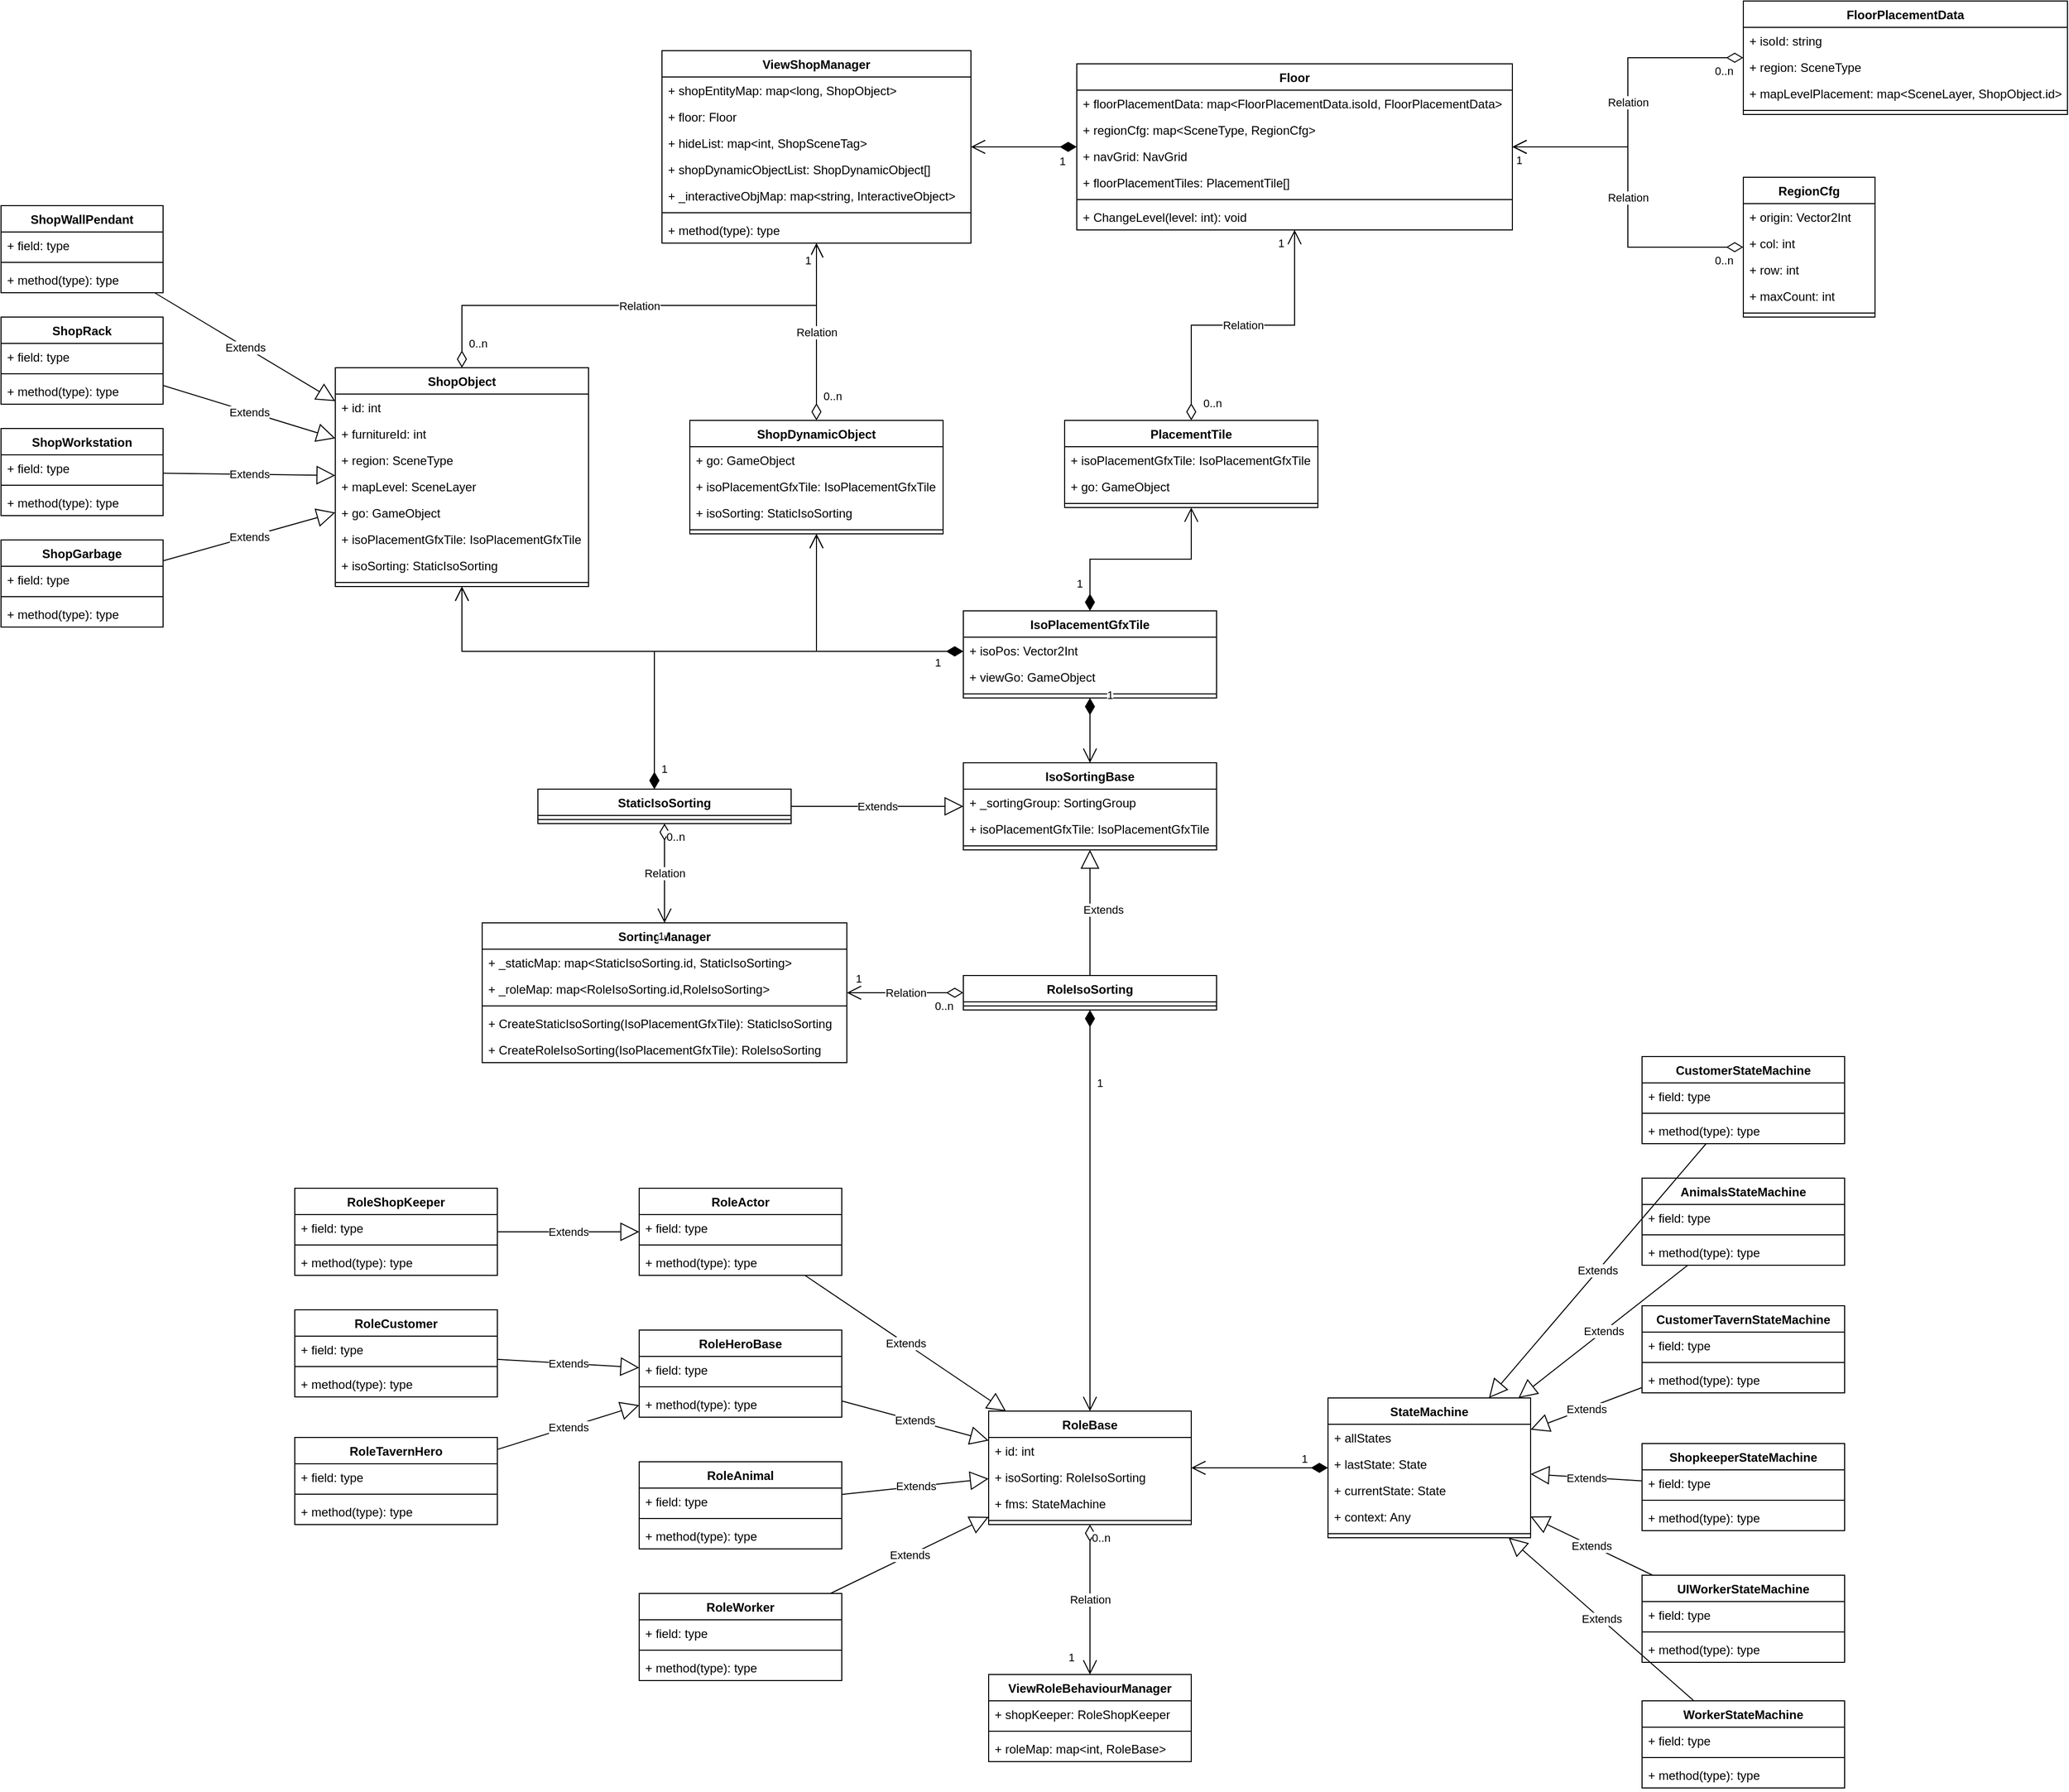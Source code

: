 <mxfile version="15.8.9" type="github" pages="5">
  <diagram id="C5RBs43oDa-KdzZeNtuy" name="Entity Relationship">
    <mxGraphModel dx="4031" dy="827" grid="1" gridSize="10" guides="1" tooltips="1" connect="1" arrows="1" fold="1" page="1" pageScale="1" pageWidth="827" pageHeight="1169" math="0" shadow="0">
      <root>
        <mxCell id="WIyWlLk6GJQsqaUBKTNV-0" />
        <mxCell id="WIyWlLk6GJQsqaUBKTNV-1" parent="WIyWlLk6GJQsqaUBKTNV-0" />
        <mxCell id="3NsNQmrFrjoGMiGwxAFX-10" value="ViewShopManager" style="swimlane;fontStyle=1;align=center;verticalAlign=top;childLayout=stackLayout;horizontal=1;startSize=26;horizontalStack=0;resizeParent=1;resizeParentMax=0;resizeLast=0;collapsible=1;marginBottom=0;" parent="WIyWlLk6GJQsqaUBKTNV-1" vertex="1">
          <mxGeometry x="-1037.5" y="77" width="305" height="190" as="geometry" />
        </mxCell>
        <mxCell id="3NsNQmrFrjoGMiGwxAFX-11" value="+ shopEntityMap: map&lt;long, ShopObject&gt;" style="text;strokeColor=none;fillColor=none;align=left;verticalAlign=top;spacingLeft=4;spacingRight=4;overflow=hidden;rotatable=0;points=[[0,0.5],[1,0.5]];portConstraint=eastwest;" parent="3NsNQmrFrjoGMiGwxAFX-10" vertex="1">
          <mxGeometry y="26" width="305" height="26" as="geometry" />
        </mxCell>
        <mxCell id="FDh-UmjY-YCLQFm3ZCuZ-17" value="+ floor: Floor" style="text;strokeColor=none;fillColor=none;align=left;verticalAlign=top;spacingLeft=4;spacingRight=4;overflow=hidden;rotatable=0;points=[[0,0.5],[1,0.5]];portConstraint=eastwest;" parent="3NsNQmrFrjoGMiGwxAFX-10" vertex="1">
          <mxGeometry y="52" width="305" height="26" as="geometry" />
        </mxCell>
        <mxCell id="CUt6h7vSf5z1mCP-LZWJ-0" value="+ hideList: map&lt;int, ShopSceneTag&gt;" style="text;strokeColor=none;fillColor=none;align=left;verticalAlign=top;spacingLeft=4;spacingRight=4;overflow=hidden;rotatable=0;points=[[0,0.5],[1,0.5]];portConstraint=eastwest;" parent="3NsNQmrFrjoGMiGwxAFX-10" vertex="1">
          <mxGeometry y="78" width="305" height="26" as="geometry" />
        </mxCell>
        <mxCell id="CUt6h7vSf5z1mCP-LZWJ-1" value="+ shopDynamicObjectList: ShopDynamicObject[]" style="text;strokeColor=none;fillColor=none;align=left;verticalAlign=top;spacingLeft=4;spacingRight=4;overflow=hidden;rotatable=0;points=[[0,0.5],[1,0.5]];portConstraint=eastwest;" parent="3NsNQmrFrjoGMiGwxAFX-10" vertex="1">
          <mxGeometry y="104" width="305" height="26" as="geometry" />
        </mxCell>
        <mxCell id="CUt6h7vSf5z1mCP-LZWJ-10" value="+ _interactiveObjMap: map&lt;string, InteractiveObject&gt;" style="text;strokeColor=none;fillColor=none;align=left;verticalAlign=top;spacingLeft=4;spacingRight=4;overflow=hidden;rotatable=0;points=[[0,0.5],[1,0.5]];portConstraint=eastwest;" parent="3NsNQmrFrjoGMiGwxAFX-10" vertex="1">
          <mxGeometry y="130" width="305" height="26" as="geometry" />
        </mxCell>
        <mxCell id="3NsNQmrFrjoGMiGwxAFX-12" value="" style="line;strokeWidth=1;fillColor=none;align=left;verticalAlign=middle;spacingTop=-1;spacingLeft=3;spacingRight=3;rotatable=0;labelPosition=right;points=[];portConstraint=eastwest;" parent="3NsNQmrFrjoGMiGwxAFX-10" vertex="1">
          <mxGeometry y="156" width="305" height="8" as="geometry" />
        </mxCell>
        <mxCell id="3NsNQmrFrjoGMiGwxAFX-13" value="+ method(type): type" style="text;strokeColor=none;fillColor=none;align=left;verticalAlign=top;spacingLeft=4;spacingRight=4;overflow=hidden;rotatable=0;points=[[0,0.5],[1,0.5]];portConstraint=eastwest;" parent="3NsNQmrFrjoGMiGwxAFX-10" vertex="1">
          <mxGeometry y="164" width="305" height="26" as="geometry" />
        </mxCell>
        <mxCell id="3NsNQmrFrjoGMiGwxAFX-16" value="ViewRoleBehaviourManager" style="swimlane;fontStyle=1;align=center;verticalAlign=top;childLayout=stackLayout;horizontal=1;startSize=26;horizontalStack=0;resizeParent=1;resizeParentMax=0;resizeLast=0;collapsible=1;marginBottom=0;" parent="WIyWlLk6GJQsqaUBKTNV-1" vertex="1">
          <mxGeometry x="-715" y="1680" width="200" height="86" as="geometry" />
        </mxCell>
        <mxCell id="3NsNQmrFrjoGMiGwxAFX-17" value="+ shopKeeper: RoleShopKeeper" style="text;strokeColor=none;fillColor=none;align=left;verticalAlign=top;spacingLeft=4;spacingRight=4;overflow=hidden;rotatable=0;points=[[0,0.5],[1,0.5]];portConstraint=eastwest;" parent="3NsNQmrFrjoGMiGwxAFX-16" vertex="1">
          <mxGeometry y="26" width="200" height="26" as="geometry" />
        </mxCell>
        <mxCell id="3NsNQmrFrjoGMiGwxAFX-18" value="" style="line;strokeWidth=1;fillColor=none;align=left;verticalAlign=middle;spacingTop=-1;spacingLeft=3;spacingRight=3;rotatable=0;labelPosition=right;points=[];portConstraint=eastwest;" parent="3NsNQmrFrjoGMiGwxAFX-16" vertex="1">
          <mxGeometry y="52" width="200" height="8" as="geometry" />
        </mxCell>
        <mxCell id="3NsNQmrFrjoGMiGwxAFX-19" value="+ roleMap: map&lt;int, RoleBase&gt;" style="text;strokeColor=none;fillColor=none;align=left;verticalAlign=top;spacingLeft=4;spacingRight=4;overflow=hidden;rotatable=0;points=[[0,0.5],[1,0.5]];portConstraint=eastwest;" parent="3NsNQmrFrjoGMiGwxAFX-16" vertex="1">
          <mxGeometry y="60" width="200" height="26" as="geometry" />
        </mxCell>
        <mxCell id="3NsNQmrFrjoGMiGwxAFX-20" value="SortingManager" style="swimlane;fontStyle=1;align=center;verticalAlign=top;childLayout=stackLayout;horizontal=1;startSize=26;horizontalStack=0;resizeParent=1;resizeParentMax=0;resizeLast=0;collapsible=1;marginBottom=0;" parent="WIyWlLk6GJQsqaUBKTNV-1" vertex="1">
          <mxGeometry x="-1215" y="938" width="360" height="138" as="geometry" />
        </mxCell>
        <mxCell id="3NsNQmrFrjoGMiGwxAFX-21" value="+ _staticMap: map&lt;StaticIsoSorting.id, StaticIsoSorting&gt;" style="text;strokeColor=none;fillColor=none;align=left;verticalAlign=top;spacingLeft=4;spacingRight=4;overflow=hidden;rotatable=0;points=[[0,0.5],[1,0.5]];portConstraint=eastwest;" parent="3NsNQmrFrjoGMiGwxAFX-20" vertex="1">
          <mxGeometry y="26" width="360" height="26" as="geometry" />
        </mxCell>
        <mxCell id="3NsNQmrFrjoGMiGwxAFX-23" value="+ _roleMap: map&lt;RoleIsoSorting.id,RoleIsoSorting&gt;" style="text;strokeColor=none;fillColor=none;align=left;verticalAlign=top;spacingLeft=4;spacingRight=4;overflow=hidden;rotatable=0;points=[[0,0.5],[1,0.5]];portConstraint=eastwest;" parent="3NsNQmrFrjoGMiGwxAFX-20" vertex="1">
          <mxGeometry y="52" width="360" height="26" as="geometry" />
        </mxCell>
        <mxCell id="3NsNQmrFrjoGMiGwxAFX-22" value="" style="line;strokeWidth=1;fillColor=none;align=left;verticalAlign=middle;spacingTop=-1;spacingLeft=3;spacingRight=3;rotatable=0;labelPosition=right;points=[];portConstraint=eastwest;" parent="3NsNQmrFrjoGMiGwxAFX-20" vertex="1">
          <mxGeometry y="78" width="360" height="8" as="geometry" />
        </mxCell>
        <mxCell id="CUt6h7vSf5z1mCP-LZWJ-11" value="+ CreateStaticIsoSorting(IsoPlacementGfxTile): StaticIsoSorting" style="text;strokeColor=none;fillColor=none;align=left;verticalAlign=top;spacingLeft=4;spacingRight=4;overflow=hidden;rotatable=0;points=[[0,0.5],[1,0.5]];portConstraint=eastwest;" parent="3NsNQmrFrjoGMiGwxAFX-20" vertex="1">
          <mxGeometry y="86" width="360" height="26" as="geometry" />
        </mxCell>
        <mxCell id="CUt6h7vSf5z1mCP-LZWJ-12" value="+ CreateRoleIsoSorting(IsoPlacementGfxTile): RoleIsoSorting" style="text;strokeColor=none;fillColor=none;align=left;verticalAlign=top;spacingLeft=4;spacingRight=4;overflow=hidden;rotatable=0;points=[[0,0.5],[1,0.5]];portConstraint=eastwest;" parent="3NsNQmrFrjoGMiGwxAFX-20" vertex="1">
          <mxGeometry y="112" width="360" height="26" as="geometry" />
        </mxCell>
        <mxCell id="3NsNQmrFrjoGMiGwxAFX-28" value="ShopObject" style="swimlane;fontStyle=1;align=center;verticalAlign=top;childLayout=stackLayout;horizontal=1;startSize=26;horizontalStack=0;resizeParent=1;resizeParentMax=0;resizeLast=0;collapsible=1;marginBottom=0;" parent="WIyWlLk6GJQsqaUBKTNV-1" vertex="1">
          <mxGeometry x="-1360" y="390" width="250" height="216" as="geometry" />
        </mxCell>
        <mxCell id="3NsNQmrFrjoGMiGwxAFX-29" value="+ id: int" style="text;strokeColor=none;fillColor=none;align=left;verticalAlign=top;spacingLeft=4;spacingRight=4;overflow=hidden;rotatable=0;points=[[0,0.5],[1,0.5]];portConstraint=eastwest;" parent="3NsNQmrFrjoGMiGwxAFX-28" vertex="1">
          <mxGeometry y="26" width="250" height="26" as="geometry" />
        </mxCell>
        <mxCell id="3NsNQmrFrjoGMiGwxAFX-32" value="+ furnitureId: int" style="text;strokeColor=none;fillColor=none;align=left;verticalAlign=top;spacingLeft=4;spacingRight=4;overflow=hidden;rotatable=0;points=[[0,0.5],[1,0.5]];portConstraint=eastwest;" parent="3NsNQmrFrjoGMiGwxAFX-28" vertex="1">
          <mxGeometry y="52" width="250" height="26" as="geometry" />
        </mxCell>
        <mxCell id="3NsNQmrFrjoGMiGwxAFX-45" value="+ region: SceneType" style="text;strokeColor=none;fillColor=none;align=left;verticalAlign=top;spacingLeft=4;spacingRight=4;overflow=hidden;rotatable=0;points=[[0,0.5],[1,0.5]];portConstraint=eastwest;" parent="3NsNQmrFrjoGMiGwxAFX-28" vertex="1">
          <mxGeometry y="78" width="250" height="26" as="geometry" />
        </mxCell>
        <mxCell id="3NsNQmrFrjoGMiGwxAFX-50" value="+ mapLevel: SceneLayer" style="text;strokeColor=none;fillColor=none;align=left;verticalAlign=top;spacingLeft=4;spacingRight=4;overflow=hidden;rotatable=0;points=[[0,0.5],[1,0.5]];portConstraint=eastwest;" parent="3NsNQmrFrjoGMiGwxAFX-28" vertex="1">
          <mxGeometry y="104" width="250" height="26" as="geometry" />
        </mxCell>
        <mxCell id="3NsNQmrFrjoGMiGwxAFX-64" value="+ go: GameObject" style="text;strokeColor=none;fillColor=none;align=left;verticalAlign=top;spacingLeft=4;spacingRight=4;overflow=hidden;rotatable=0;points=[[0,0.5],[1,0.5]];portConstraint=eastwest;" parent="3NsNQmrFrjoGMiGwxAFX-28" vertex="1">
          <mxGeometry y="130" width="250" height="26" as="geometry" />
        </mxCell>
        <mxCell id="3NsNQmrFrjoGMiGwxAFX-59" value="+ isoPlacementGfxTile: IsoPlacementGfxTile" style="text;strokeColor=none;fillColor=none;align=left;verticalAlign=top;spacingLeft=4;spacingRight=4;overflow=hidden;rotatable=0;points=[[0,0.5],[1,0.5]];portConstraint=eastwest;" parent="3NsNQmrFrjoGMiGwxAFX-28" vertex="1">
          <mxGeometry y="156" width="250" height="26" as="geometry" />
        </mxCell>
        <mxCell id="CUt6h7vSf5z1mCP-LZWJ-41" value="+ isoSorting: StaticIsoSorting" style="text;strokeColor=none;fillColor=none;align=left;verticalAlign=top;spacingLeft=4;spacingRight=4;overflow=hidden;rotatable=0;points=[[0,0.5],[1,0.5]];portConstraint=eastwest;" parent="3NsNQmrFrjoGMiGwxAFX-28" vertex="1">
          <mxGeometry y="182" width="250" height="26" as="geometry" />
        </mxCell>
        <mxCell id="3NsNQmrFrjoGMiGwxAFX-30" value="" style="line;strokeWidth=1;fillColor=none;align=left;verticalAlign=middle;spacingTop=-1;spacingLeft=3;spacingRight=3;rotatable=0;labelPosition=right;points=[];portConstraint=eastwest;" parent="3NsNQmrFrjoGMiGwxAFX-28" vertex="1">
          <mxGeometry y="208" width="250" height="8" as="geometry" />
        </mxCell>
        <mxCell id="3NsNQmrFrjoGMiGwxAFX-65" value="IsoPlacementGfxTile" style="swimlane;fontStyle=1;align=center;verticalAlign=top;childLayout=stackLayout;horizontal=1;startSize=26;horizontalStack=0;resizeParent=1;resizeParentMax=0;resizeLast=0;collapsible=1;marginBottom=0;" parent="WIyWlLk6GJQsqaUBKTNV-1" vertex="1">
          <mxGeometry x="-740" y="630" width="250" height="86" as="geometry" />
        </mxCell>
        <mxCell id="3NsNQmrFrjoGMiGwxAFX-61" value="+ isoPos: Vector2Int" style="text;strokeColor=none;fillColor=none;align=left;verticalAlign=top;spacingLeft=4;spacingRight=4;overflow=hidden;rotatable=0;points=[[0,0.5],[1,0.5]];portConstraint=eastwest;" parent="3NsNQmrFrjoGMiGwxAFX-65" vertex="1">
          <mxGeometry y="26" width="250" height="26" as="geometry" />
        </mxCell>
        <mxCell id="3NsNQmrFrjoGMiGwxAFX-62" value="+ viewGo: GameObject" style="text;strokeColor=none;fillColor=none;align=left;verticalAlign=top;spacingLeft=4;spacingRight=4;overflow=hidden;rotatable=0;points=[[0,0.5],[1,0.5]];portConstraint=eastwest;" parent="3NsNQmrFrjoGMiGwxAFX-65" vertex="1">
          <mxGeometry y="52" width="250" height="26" as="geometry" />
        </mxCell>
        <mxCell id="3NsNQmrFrjoGMiGwxAFX-72" value="" style="line;strokeWidth=1;fillColor=none;align=left;verticalAlign=middle;spacingTop=-1;spacingLeft=3;spacingRight=3;rotatable=0;labelPosition=right;points=[];portConstraint=eastwest;" parent="3NsNQmrFrjoGMiGwxAFX-65" vertex="1">
          <mxGeometry y="78" width="250" height="8" as="geometry" />
        </mxCell>
        <mxCell id="3NsNQmrFrjoGMiGwxAFX-75" value="ShopWallPendant" style="swimlane;fontStyle=1;align=center;verticalAlign=top;childLayout=stackLayout;horizontal=1;startSize=26;horizontalStack=0;resizeParent=1;resizeParentMax=0;resizeLast=0;collapsible=1;marginBottom=0;" parent="WIyWlLk6GJQsqaUBKTNV-1" vertex="1">
          <mxGeometry x="-1690" y="230" width="160" height="86" as="geometry" />
        </mxCell>
        <mxCell id="3NsNQmrFrjoGMiGwxAFX-76" value="+ field: type" style="text;strokeColor=none;fillColor=none;align=left;verticalAlign=top;spacingLeft=4;spacingRight=4;overflow=hidden;rotatable=0;points=[[0,0.5],[1,0.5]];portConstraint=eastwest;" parent="3NsNQmrFrjoGMiGwxAFX-75" vertex="1">
          <mxGeometry y="26" width="160" height="26" as="geometry" />
        </mxCell>
        <mxCell id="3NsNQmrFrjoGMiGwxAFX-77" value="" style="line;strokeWidth=1;fillColor=none;align=left;verticalAlign=middle;spacingTop=-1;spacingLeft=3;spacingRight=3;rotatable=0;labelPosition=right;points=[];portConstraint=eastwest;" parent="3NsNQmrFrjoGMiGwxAFX-75" vertex="1">
          <mxGeometry y="52" width="160" height="8" as="geometry" />
        </mxCell>
        <mxCell id="3NsNQmrFrjoGMiGwxAFX-78" value="+ method(type): type" style="text;strokeColor=none;fillColor=none;align=left;verticalAlign=top;spacingLeft=4;spacingRight=4;overflow=hidden;rotatable=0;points=[[0,0.5],[1,0.5]];portConstraint=eastwest;" parent="3NsNQmrFrjoGMiGwxAFX-75" vertex="1">
          <mxGeometry y="60" width="160" height="26" as="geometry" />
        </mxCell>
        <mxCell id="3NsNQmrFrjoGMiGwxAFX-79" value="ShopRack" style="swimlane;fontStyle=1;align=center;verticalAlign=top;childLayout=stackLayout;horizontal=1;startSize=26;horizontalStack=0;resizeParent=1;resizeParentMax=0;resizeLast=0;collapsible=1;marginBottom=0;" parent="WIyWlLk6GJQsqaUBKTNV-1" vertex="1">
          <mxGeometry x="-1690" y="340" width="160" height="86" as="geometry" />
        </mxCell>
        <mxCell id="3NsNQmrFrjoGMiGwxAFX-80" value="+ field: type" style="text;strokeColor=none;fillColor=none;align=left;verticalAlign=top;spacingLeft=4;spacingRight=4;overflow=hidden;rotatable=0;points=[[0,0.5],[1,0.5]];portConstraint=eastwest;" parent="3NsNQmrFrjoGMiGwxAFX-79" vertex="1">
          <mxGeometry y="26" width="160" height="26" as="geometry" />
        </mxCell>
        <mxCell id="3NsNQmrFrjoGMiGwxAFX-81" value="" style="line;strokeWidth=1;fillColor=none;align=left;verticalAlign=middle;spacingTop=-1;spacingLeft=3;spacingRight=3;rotatable=0;labelPosition=right;points=[];portConstraint=eastwest;" parent="3NsNQmrFrjoGMiGwxAFX-79" vertex="1">
          <mxGeometry y="52" width="160" height="8" as="geometry" />
        </mxCell>
        <mxCell id="3NsNQmrFrjoGMiGwxAFX-82" value="+ method(type): type" style="text;strokeColor=none;fillColor=none;align=left;verticalAlign=top;spacingLeft=4;spacingRight=4;overflow=hidden;rotatable=0;points=[[0,0.5],[1,0.5]];portConstraint=eastwest;" parent="3NsNQmrFrjoGMiGwxAFX-79" vertex="1">
          <mxGeometry y="60" width="160" height="26" as="geometry" />
        </mxCell>
        <mxCell id="3NsNQmrFrjoGMiGwxAFX-83" value="ShopWorkstation" style="swimlane;fontStyle=1;align=center;verticalAlign=top;childLayout=stackLayout;horizontal=1;startSize=26;horizontalStack=0;resizeParent=1;resizeParentMax=0;resizeLast=0;collapsible=1;marginBottom=0;" parent="WIyWlLk6GJQsqaUBKTNV-1" vertex="1">
          <mxGeometry x="-1690" y="450" width="160" height="86" as="geometry" />
        </mxCell>
        <mxCell id="3NsNQmrFrjoGMiGwxAFX-84" value="+ field: type" style="text;strokeColor=none;fillColor=none;align=left;verticalAlign=top;spacingLeft=4;spacingRight=4;overflow=hidden;rotatable=0;points=[[0,0.5],[1,0.5]];portConstraint=eastwest;" parent="3NsNQmrFrjoGMiGwxAFX-83" vertex="1">
          <mxGeometry y="26" width="160" height="26" as="geometry" />
        </mxCell>
        <mxCell id="3NsNQmrFrjoGMiGwxAFX-85" value="" style="line;strokeWidth=1;fillColor=none;align=left;verticalAlign=middle;spacingTop=-1;spacingLeft=3;spacingRight=3;rotatable=0;labelPosition=right;points=[];portConstraint=eastwest;" parent="3NsNQmrFrjoGMiGwxAFX-83" vertex="1">
          <mxGeometry y="52" width="160" height="8" as="geometry" />
        </mxCell>
        <mxCell id="3NsNQmrFrjoGMiGwxAFX-86" value="+ method(type): type" style="text;strokeColor=none;fillColor=none;align=left;verticalAlign=top;spacingLeft=4;spacingRight=4;overflow=hidden;rotatable=0;points=[[0,0.5],[1,0.5]];portConstraint=eastwest;" parent="3NsNQmrFrjoGMiGwxAFX-83" vertex="1">
          <mxGeometry y="60" width="160" height="26" as="geometry" />
        </mxCell>
        <mxCell id="3NsNQmrFrjoGMiGwxAFX-87" value="ShopGarbage" style="swimlane;fontStyle=1;align=center;verticalAlign=top;childLayout=stackLayout;horizontal=1;startSize=26;horizontalStack=0;resizeParent=1;resizeParentMax=0;resizeLast=0;collapsible=1;marginBottom=0;" parent="WIyWlLk6GJQsqaUBKTNV-1" vertex="1">
          <mxGeometry x="-1690" y="560" width="160" height="86" as="geometry" />
        </mxCell>
        <mxCell id="3NsNQmrFrjoGMiGwxAFX-88" value="+ field: type" style="text;strokeColor=none;fillColor=none;align=left;verticalAlign=top;spacingLeft=4;spacingRight=4;overflow=hidden;rotatable=0;points=[[0,0.5],[1,0.5]];portConstraint=eastwest;" parent="3NsNQmrFrjoGMiGwxAFX-87" vertex="1">
          <mxGeometry y="26" width="160" height="26" as="geometry" />
        </mxCell>
        <mxCell id="3NsNQmrFrjoGMiGwxAFX-89" value="" style="line;strokeWidth=1;fillColor=none;align=left;verticalAlign=middle;spacingTop=-1;spacingLeft=3;spacingRight=3;rotatable=0;labelPosition=right;points=[];portConstraint=eastwest;" parent="3NsNQmrFrjoGMiGwxAFX-87" vertex="1">
          <mxGeometry y="52" width="160" height="8" as="geometry" />
        </mxCell>
        <mxCell id="3NsNQmrFrjoGMiGwxAFX-90" value="+ method(type): type" style="text;strokeColor=none;fillColor=none;align=left;verticalAlign=top;spacingLeft=4;spacingRight=4;overflow=hidden;rotatable=0;points=[[0,0.5],[1,0.5]];portConstraint=eastwest;" parent="3NsNQmrFrjoGMiGwxAFX-87" vertex="1">
          <mxGeometry y="60" width="160" height="26" as="geometry" />
        </mxCell>
        <mxCell id="3NsNQmrFrjoGMiGwxAFX-92" value="Extends" style="endArrow=block;endSize=16;endFill=0;html=1;rounded=0;" parent="WIyWlLk6GJQsqaUBKTNV-1" source="3NsNQmrFrjoGMiGwxAFX-75" target="3NsNQmrFrjoGMiGwxAFX-28" edge="1">
          <mxGeometry width="160" relative="1" as="geometry">
            <mxPoint x="-1520" y="290" as="sourcePoint" />
            <mxPoint x="-1360" y="290" as="targetPoint" />
          </mxGeometry>
        </mxCell>
        <mxCell id="3NsNQmrFrjoGMiGwxAFX-93" value="Extends" style="endArrow=block;endSize=16;endFill=0;html=1;rounded=0;" parent="WIyWlLk6GJQsqaUBKTNV-1" source="3NsNQmrFrjoGMiGwxAFX-79" target="3NsNQmrFrjoGMiGwxAFX-28" edge="1">
          <mxGeometry width="160" relative="1" as="geometry">
            <mxPoint x="-1550" y="370" as="sourcePoint" />
            <mxPoint x="-1390" y="370" as="targetPoint" />
          </mxGeometry>
        </mxCell>
        <mxCell id="3NsNQmrFrjoGMiGwxAFX-94" value="Extends" style="endArrow=block;endSize=16;endFill=0;html=1;rounded=0;" parent="WIyWlLk6GJQsqaUBKTNV-1" source="3NsNQmrFrjoGMiGwxAFX-83" target="3NsNQmrFrjoGMiGwxAFX-28" edge="1">
          <mxGeometry width="160" relative="1" as="geometry">
            <mxPoint x="-1470" y="480" as="sourcePoint" />
            <mxPoint x="-1310" y="480" as="targetPoint" />
          </mxGeometry>
        </mxCell>
        <mxCell id="3NsNQmrFrjoGMiGwxAFX-95" value="Extends" style="endArrow=block;endSize=16;endFill=0;html=1;rounded=0;" parent="WIyWlLk6GJQsqaUBKTNV-1" source="3NsNQmrFrjoGMiGwxAFX-87" target="3NsNQmrFrjoGMiGwxAFX-28" edge="1">
          <mxGeometry width="160" relative="1" as="geometry">
            <mxPoint x="-1390" y="590" as="sourcePoint" />
            <mxPoint x="-1230" y="590" as="targetPoint" />
          </mxGeometry>
        </mxCell>
        <mxCell id="3NsNQmrFrjoGMiGwxAFX-99" value="1" style="endArrow=open;html=1;endSize=12;startArrow=diamondThin;startSize=14;startFill=1;edgeStyle=orthogonalEdgeStyle;align=left;verticalAlign=bottom;rounded=0;" parent="WIyWlLk6GJQsqaUBKTNV-1" source="3NsNQmrFrjoGMiGwxAFX-65" target="3NsNQmrFrjoGMiGwxAFX-28" edge="1">
          <mxGeometry x="-0.893" y="20" relative="1" as="geometry">
            <mxPoint x="-460" y="680" as="sourcePoint" />
            <mxPoint x="-300" y="680" as="targetPoint" />
            <mxPoint as="offset" />
            <Array as="points">
              <mxPoint x="-1235" y="670" />
            </Array>
          </mxGeometry>
        </mxCell>
        <mxCell id="3NsNQmrFrjoGMiGwxAFX-101" value="Relation" style="endArrow=open;html=1;endSize=12;startArrow=diamondThin;startSize=14;startFill=0;edgeStyle=orthogonalEdgeStyle;rounded=0;exitX=0.5;exitY=0;exitDx=0;exitDy=0;" parent="WIyWlLk6GJQsqaUBKTNV-1" source="3NsNQmrFrjoGMiGwxAFX-28" target="3NsNQmrFrjoGMiGwxAFX-10" edge="1">
          <mxGeometry relative="1" as="geometry">
            <mxPoint x="-650" y="370" as="sourcePoint" />
            <mxPoint x="-490" y="370" as="targetPoint" />
          </mxGeometry>
        </mxCell>
        <mxCell id="3NsNQmrFrjoGMiGwxAFX-102" value="0..n" style="edgeLabel;resizable=0;html=1;align=left;verticalAlign=top;" parent="3NsNQmrFrjoGMiGwxAFX-101" connectable="0" vertex="1">
          <mxGeometry x="-1" relative="1" as="geometry">
            <mxPoint x="5" y="-37" as="offset" />
          </mxGeometry>
        </mxCell>
        <mxCell id="3NsNQmrFrjoGMiGwxAFX-103" value="1" style="edgeLabel;resizable=0;html=1;align=right;verticalAlign=top;" parent="3NsNQmrFrjoGMiGwxAFX-101" connectable="0" vertex="1">
          <mxGeometry x="1" relative="1" as="geometry">
            <mxPoint x="-5" y="4" as="offset" />
          </mxGeometry>
        </mxCell>
        <mxCell id="FDh-UmjY-YCLQFm3ZCuZ-13" value="Floor" style="swimlane;fontStyle=1;align=center;verticalAlign=top;childLayout=stackLayout;horizontal=1;startSize=26;horizontalStack=0;resizeParent=1;resizeParentMax=0;resizeLast=0;collapsible=1;marginBottom=0;" parent="WIyWlLk6GJQsqaUBKTNV-1" vertex="1">
          <mxGeometry x="-628" y="90" width="430" height="164" as="geometry" />
        </mxCell>
        <mxCell id="FDh-UmjY-YCLQFm3ZCuZ-36" value="+ floorPlacementData: map&lt;FloorPlacementData.isoId, FloorPlacementData&gt;" style="text;strokeColor=none;fillColor=none;align=left;verticalAlign=top;spacingLeft=4;spacingRight=4;overflow=hidden;rotatable=0;points=[[0,0.5],[1,0.5]];portConstraint=eastwest;" parent="FDh-UmjY-YCLQFm3ZCuZ-13" vertex="1">
          <mxGeometry y="26" width="430" height="26" as="geometry" />
        </mxCell>
        <mxCell id="FDh-UmjY-YCLQFm3ZCuZ-37" value="+ regionCfg: map&lt;SceneType, RegionCfg&gt;" style="text;strokeColor=none;fillColor=none;align=left;verticalAlign=top;spacingLeft=4;spacingRight=4;overflow=hidden;rotatable=0;points=[[0,0.5],[1,0.5]];portConstraint=eastwest;" parent="FDh-UmjY-YCLQFm3ZCuZ-13" vertex="1">
          <mxGeometry y="52" width="430" height="26" as="geometry" />
        </mxCell>
        <mxCell id="FDh-UmjY-YCLQFm3ZCuZ-38" value="+ navGrid: NavGrid" style="text;strokeColor=none;fillColor=none;align=left;verticalAlign=top;spacingLeft=4;spacingRight=4;overflow=hidden;rotatable=0;points=[[0,0.5],[1,0.5]];portConstraint=eastwest;" parent="FDh-UmjY-YCLQFm3ZCuZ-13" vertex="1">
          <mxGeometry y="78" width="430" height="26" as="geometry" />
        </mxCell>
        <mxCell id="FDh-UmjY-YCLQFm3ZCuZ-14" value="+ floorPlacementTiles: PlacementTile[]" style="text;strokeColor=none;fillColor=none;align=left;verticalAlign=top;spacingLeft=4;spacingRight=4;overflow=hidden;rotatable=0;points=[[0,0.5],[1,0.5]];portConstraint=eastwest;" parent="FDh-UmjY-YCLQFm3ZCuZ-13" vertex="1">
          <mxGeometry y="104" width="430" height="26" as="geometry" />
        </mxCell>
        <mxCell id="FDh-UmjY-YCLQFm3ZCuZ-15" value="" style="line;strokeWidth=1;fillColor=none;align=left;verticalAlign=middle;spacingTop=-1;spacingLeft=3;spacingRight=3;rotatable=0;labelPosition=right;points=[];portConstraint=eastwest;" parent="FDh-UmjY-YCLQFm3ZCuZ-13" vertex="1">
          <mxGeometry y="130" width="430" height="8" as="geometry" />
        </mxCell>
        <mxCell id="GsSg4m83lihGAhcSFOZg-20" value="+ ChangeLevel(level: int): void" style="text;strokeColor=none;fillColor=none;align=left;verticalAlign=top;spacingLeft=4;spacingRight=4;overflow=hidden;rotatable=0;points=[[0,0.5],[1,0.5]];portConstraint=eastwest;" parent="FDh-UmjY-YCLQFm3ZCuZ-13" vertex="1">
          <mxGeometry y="138" width="430" height="26" as="geometry" />
        </mxCell>
        <mxCell id="FDh-UmjY-YCLQFm3ZCuZ-18" value="1" style="endArrow=open;html=1;endSize=12;startArrow=diamondThin;startSize=14;startFill=1;edgeStyle=orthogonalEdgeStyle;align=left;verticalAlign=bottom;rounded=0;fontColor=#000000;" parent="WIyWlLk6GJQsqaUBKTNV-1" source="FDh-UmjY-YCLQFm3ZCuZ-13" target="3NsNQmrFrjoGMiGwxAFX-10" edge="1">
          <mxGeometry x="-0.636" y="23" relative="1" as="geometry">
            <mxPoint x="-830" y="200" as="sourcePoint" />
            <mxPoint x="-670" y="200" as="targetPoint" />
            <mxPoint as="offset" />
          </mxGeometry>
        </mxCell>
        <mxCell id="FDh-UmjY-YCLQFm3ZCuZ-26" value="PlacementTile" style="swimlane;fontStyle=1;align=center;verticalAlign=top;childLayout=stackLayout;horizontal=1;startSize=26;horizontalStack=0;resizeParent=1;resizeParentMax=0;resizeLast=0;collapsible=1;marginBottom=0;" parent="WIyWlLk6GJQsqaUBKTNV-1" vertex="1">
          <mxGeometry x="-640" y="442" width="250" height="86" as="geometry" />
        </mxCell>
        <mxCell id="FDh-UmjY-YCLQFm3ZCuZ-30" value="+ isoPlacementGfxTile: IsoPlacementGfxTile" style="text;strokeColor=none;fillColor=none;align=left;verticalAlign=top;spacingLeft=4;spacingRight=4;overflow=hidden;rotatable=0;points=[[0,0.5],[1,0.5]];portConstraint=eastwest;" parent="FDh-UmjY-YCLQFm3ZCuZ-26" vertex="1">
          <mxGeometry y="26" width="250" height="26" as="geometry" />
        </mxCell>
        <mxCell id="GsSg4m83lihGAhcSFOZg-19" value="+ go: GameObject" style="text;strokeColor=none;fillColor=none;align=left;verticalAlign=top;spacingLeft=4;spacingRight=4;overflow=hidden;rotatable=0;points=[[0,0.5],[1,0.5]];portConstraint=eastwest;" parent="FDh-UmjY-YCLQFm3ZCuZ-26" vertex="1">
          <mxGeometry y="52" width="250" height="26" as="geometry" />
        </mxCell>
        <mxCell id="FDh-UmjY-YCLQFm3ZCuZ-28" value="" style="line;strokeWidth=1;fillColor=none;align=left;verticalAlign=middle;spacingTop=-1;spacingLeft=3;spacingRight=3;rotatable=0;labelPosition=right;points=[];portConstraint=eastwest;" parent="FDh-UmjY-YCLQFm3ZCuZ-26" vertex="1">
          <mxGeometry y="78" width="250" height="8" as="geometry" />
        </mxCell>
        <mxCell id="FDh-UmjY-YCLQFm3ZCuZ-32" value="Relation" style="endArrow=open;html=1;endSize=12;startArrow=diamondThin;startSize=14;startFill=0;edgeStyle=orthogonalEdgeStyle;rounded=0;fontColor=#000000;" parent="WIyWlLk6GJQsqaUBKTNV-1" source="FDh-UmjY-YCLQFm3ZCuZ-26" target="FDh-UmjY-YCLQFm3ZCuZ-13" edge="1">
          <mxGeometry relative="1" as="geometry">
            <mxPoint x="-290" y="300" as="sourcePoint" />
            <mxPoint x="-130" y="300" as="targetPoint" />
          </mxGeometry>
        </mxCell>
        <mxCell id="FDh-UmjY-YCLQFm3ZCuZ-33" value="0..n" style="edgeLabel;resizable=0;html=1;align=left;verticalAlign=top;labelBackgroundColor=#FFFFFF;fontColor=#000000;" parent="FDh-UmjY-YCLQFm3ZCuZ-32" connectable="0" vertex="1">
          <mxGeometry x="-1" relative="1" as="geometry">
            <mxPoint x="10" y="-30" as="offset" />
          </mxGeometry>
        </mxCell>
        <mxCell id="FDh-UmjY-YCLQFm3ZCuZ-34" value="1" style="edgeLabel;resizable=0;html=1;align=right;verticalAlign=top;labelBackgroundColor=#FFFFFF;fontColor=#000000;" parent="FDh-UmjY-YCLQFm3ZCuZ-32" connectable="0" vertex="1">
          <mxGeometry x="1" relative="1" as="geometry">
            <mxPoint x="-10" as="offset" />
          </mxGeometry>
        </mxCell>
        <mxCell id="FDh-UmjY-YCLQFm3ZCuZ-35" value="1" style="endArrow=open;html=1;endSize=12;startArrow=diamondThin;startSize=14;startFill=1;edgeStyle=orthogonalEdgeStyle;align=left;verticalAlign=bottom;rounded=0;" parent="WIyWlLk6GJQsqaUBKTNV-1" source="3NsNQmrFrjoGMiGwxAFX-65" target="FDh-UmjY-YCLQFm3ZCuZ-26" edge="1">
          <mxGeometry x="-0.818" y="15" relative="1" as="geometry">
            <mxPoint x="-370" y="552" as="sourcePoint" />
            <mxPoint x="-480" y="552" as="targetPoint" />
            <mxPoint as="offset" />
          </mxGeometry>
        </mxCell>
        <mxCell id="GsSg4m83lihGAhcSFOZg-1" value="FloorPlacementData" style="swimlane;fontStyle=1;align=center;verticalAlign=top;childLayout=stackLayout;horizontal=1;startSize=26;horizontalStack=0;resizeParent=1;resizeParentMax=0;resizeLast=0;collapsible=1;marginBottom=0;" parent="WIyWlLk6GJQsqaUBKTNV-1" vertex="1">
          <mxGeometry x="30" y="28" width="320" height="112" as="geometry" />
        </mxCell>
        <mxCell id="GsSg4m83lihGAhcSFOZg-2" value="+ isoId: string" style="text;strokeColor=none;fillColor=none;align=left;verticalAlign=top;spacingLeft=4;spacingRight=4;overflow=hidden;rotatable=0;points=[[0,0.5],[1,0.5]];portConstraint=eastwest;" parent="GsSg4m83lihGAhcSFOZg-1" vertex="1">
          <mxGeometry y="26" width="320" height="26" as="geometry" />
        </mxCell>
        <mxCell id="GsSg4m83lihGAhcSFOZg-3" value="+ region: SceneType" style="text;strokeColor=none;fillColor=none;align=left;verticalAlign=top;spacingLeft=4;spacingRight=4;overflow=hidden;rotatable=0;points=[[0,0.5],[1,0.5]];portConstraint=eastwest;" parent="GsSg4m83lihGAhcSFOZg-1" vertex="1">
          <mxGeometry y="52" width="320" height="26" as="geometry" />
        </mxCell>
        <mxCell id="GsSg4m83lihGAhcSFOZg-4" value="+ mapLevelPlacement: map&lt;SceneLayer, ShopObject.id&gt;" style="text;strokeColor=none;fillColor=none;align=left;verticalAlign=top;spacingLeft=4;spacingRight=4;overflow=hidden;rotatable=0;points=[[0,0.5],[1,0.5]];portConstraint=eastwest;" parent="GsSg4m83lihGAhcSFOZg-1" vertex="1">
          <mxGeometry y="78" width="320" height="26" as="geometry" />
        </mxCell>
        <mxCell id="GsSg4m83lihGAhcSFOZg-6" value="" style="line;strokeWidth=1;fillColor=none;align=left;verticalAlign=middle;spacingTop=-1;spacingLeft=3;spacingRight=3;rotatable=0;labelPosition=right;points=[];portConstraint=eastwest;" parent="GsSg4m83lihGAhcSFOZg-1" vertex="1">
          <mxGeometry y="104" width="320" height="8" as="geometry" />
        </mxCell>
        <mxCell id="GsSg4m83lihGAhcSFOZg-7" value="Relation" style="endArrow=open;html=1;endSize=12;startArrow=diamondThin;startSize=14;startFill=0;edgeStyle=orthogonalEdgeStyle;rounded=0;" parent="WIyWlLk6GJQsqaUBKTNV-1" source="GsSg4m83lihGAhcSFOZg-1" target="FDh-UmjY-YCLQFm3ZCuZ-13" edge="1">
          <mxGeometry relative="1" as="geometry">
            <mxPoint x="80" y="230" as="sourcePoint" />
            <mxPoint x="240" y="230" as="targetPoint" />
          </mxGeometry>
        </mxCell>
        <mxCell id="GsSg4m83lihGAhcSFOZg-8" value="0..n" style="edgeLabel;resizable=0;html=1;align=left;verticalAlign=top;" parent="GsSg4m83lihGAhcSFOZg-7" connectable="0" vertex="1">
          <mxGeometry x="-1" relative="1" as="geometry">
            <mxPoint x="-30" as="offset" />
          </mxGeometry>
        </mxCell>
        <mxCell id="GsSg4m83lihGAhcSFOZg-9" value="1" style="edgeLabel;resizable=0;html=1;align=right;verticalAlign=top;" parent="GsSg4m83lihGAhcSFOZg-7" connectable="0" vertex="1">
          <mxGeometry x="1" relative="1" as="geometry">
            <mxPoint x="10" as="offset" />
          </mxGeometry>
        </mxCell>
        <mxCell id="GsSg4m83lihGAhcSFOZg-10" value="RegionCfg" style="swimlane;fontStyle=1;align=center;verticalAlign=top;childLayout=stackLayout;horizontal=1;startSize=26;horizontalStack=0;resizeParent=1;resizeParentMax=0;resizeLast=0;collapsible=1;marginBottom=0;" parent="WIyWlLk6GJQsqaUBKTNV-1" vertex="1">
          <mxGeometry x="30" y="202" width="130" height="138" as="geometry" />
        </mxCell>
        <mxCell id="GsSg4m83lihGAhcSFOZg-11" value="+ origin: Vector2Int" style="text;strokeColor=none;fillColor=none;align=left;verticalAlign=top;spacingLeft=4;spacingRight=4;overflow=hidden;rotatable=0;points=[[0,0.5],[1,0.5]];portConstraint=eastwest;" parent="GsSg4m83lihGAhcSFOZg-10" vertex="1">
          <mxGeometry y="26" width="130" height="26" as="geometry" />
        </mxCell>
        <mxCell id="GsSg4m83lihGAhcSFOZg-12" value="+ col: int" style="text;strokeColor=none;fillColor=none;align=left;verticalAlign=top;spacingLeft=4;spacingRight=4;overflow=hidden;rotatable=0;points=[[0,0.5],[1,0.5]];portConstraint=eastwest;" parent="GsSg4m83lihGAhcSFOZg-10" vertex="1">
          <mxGeometry y="52" width="130" height="26" as="geometry" />
        </mxCell>
        <mxCell id="GsSg4m83lihGAhcSFOZg-18" value="+ row: int" style="text;strokeColor=none;fillColor=none;align=left;verticalAlign=top;spacingLeft=4;spacingRight=4;overflow=hidden;rotatable=0;points=[[0,0.5],[1,0.5]];portConstraint=eastwest;" parent="GsSg4m83lihGAhcSFOZg-10" vertex="1">
          <mxGeometry y="78" width="130" height="26" as="geometry" />
        </mxCell>
        <mxCell id="GsSg4m83lihGAhcSFOZg-13" value="+ maxCount: int" style="text;strokeColor=none;fillColor=none;align=left;verticalAlign=top;spacingLeft=4;spacingRight=4;overflow=hidden;rotatable=0;points=[[0,0.5],[1,0.5]];portConstraint=eastwest;" parent="GsSg4m83lihGAhcSFOZg-10" vertex="1">
          <mxGeometry y="104" width="130" height="26" as="geometry" />
        </mxCell>
        <mxCell id="GsSg4m83lihGAhcSFOZg-14" value="" style="line;strokeWidth=1;fillColor=none;align=left;verticalAlign=middle;spacingTop=-1;spacingLeft=3;spacingRight=3;rotatable=0;labelPosition=right;points=[];portConstraint=eastwest;" parent="GsSg4m83lihGAhcSFOZg-10" vertex="1">
          <mxGeometry y="130" width="130" height="8" as="geometry" />
        </mxCell>
        <mxCell id="GsSg4m83lihGAhcSFOZg-15" value="Relation" style="endArrow=open;html=1;endSize=12;startArrow=diamondThin;startSize=14;startFill=0;edgeStyle=orthogonalEdgeStyle;rounded=0;" parent="WIyWlLk6GJQsqaUBKTNV-1" source="GsSg4m83lihGAhcSFOZg-10" target="FDh-UmjY-YCLQFm3ZCuZ-13" edge="1">
          <mxGeometry relative="1" as="geometry">
            <mxPoint x="170" y="66" as="sourcePoint" />
            <mxPoint x="60" y="169" as="targetPoint" />
          </mxGeometry>
        </mxCell>
        <mxCell id="GsSg4m83lihGAhcSFOZg-16" value="0..n" style="edgeLabel;resizable=0;html=1;align=left;verticalAlign=top;" parent="GsSg4m83lihGAhcSFOZg-15" connectable="0" vertex="1">
          <mxGeometry x="-1" relative="1" as="geometry">
            <mxPoint x="-30" as="offset" />
          </mxGeometry>
        </mxCell>
        <mxCell id="GsSg4m83lihGAhcSFOZg-17" value="1" style="edgeLabel;resizable=0;html=1;align=right;verticalAlign=top;" parent="GsSg4m83lihGAhcSFOZg-15" connectable="0" vertex="1">
          <mxGeometry x="1" relative="1" as="geometry">
            <mxPoint x="10" as="offset" />
          </mxGeometry>
        </mxCell>
        <mxCell id="CUt6h7vSf5z1mCP-LZWJ-2" value="ShopDynamicObject" style="swimlane;fontStyle=1;align=center;verticalAlign=top;childLayout=stackLayout;horizontal=1;startSize=26;horizontalStack=0;resizeParent=1;resizeParentMax=0;resizeLast=0;collapsible=1;marginBottom=0;" parent="WIyWlLk6GJQsqaUBKTNV-1" vertex="1">
          <mxGeometry x="-1010" y="442" width="250" height="112" as="geometry" />
        </mxCell>
        <mxCell id="CUt6h7vSf5z1mCP-LZWJ-4" value="+ go: GameObject" style="text;strokeColor=none;fillColor=none;align=left;verticalAlign=top;spacingLeft=4;spacingRight=4;overflow=hidden;rotatable=0;points=[[0,0.5],[1,0.5]];portConstraint=eastwest;" parent="CUt6h7vSf5z1mCP-LZWJ-2" vertex="1">
          <mxGeometry y="26" width="250" height="26" as="geometry" />
        </mxCell>
        <mxCell id="CUt6h7vSf5z1mCP-LZWJ-3" value="+ isoPlacementGfxTile: IsoPlacementGfxTile" style="text;strokeColor=none;fillColor=none;align=left;verticalAlign=top;spacingLeft=4;spacingRight=4;overflow=hidden;rotatable=0;points=[[0,0.5],[1,0.5]];portConstraint=eastwest;" parent="CUt6h7vSf5z1mCP-LZWJ-2" vertex="1">
          <mxGeometry y="52" width="250" height="26" as="geometry" />
        </mxCell>
        <mxCell id="CUt6h7vSf5z1mCP-LZWJ-42" value="+ isoSorting: StaticIsoSorting" style="text;strokeColor=none;fillColor=none;align=left;verticalAlign=top;spacingLeft=4;spacingRight=4;overflow=hidden;rotatable=0;points=[[0,0.5],[1,0.5]];portConstraint=eastwest;" parent="CUt6h7vSf5z1mCP-LZWJ-2" vertex="1">
          <mxGeometry y="78" width="250" height="26" as="geometry" />
        </mxCell>
        <mxCell id="CUt6h7vSf5z1mCP-LZWJ-5" value="" style="line;strokeWidth=1;fillColor=none;align=left;verticalAlign=middle;spacingTop=-1;spacingLeft=3;spacingRight=3;rotatable=0;labelPosition=right;points=[];portConstraint=eastwest;" parent="CUt6h7vSf5z1mCP-LZWJ-2" vertex="1">
          <mxGeometry y="104" width="250" height="8" as="geometry" />
        </mxCell>
        <mxCell id="CUt6h7vSf5z1mCP-LZWJ-6" value="Relation" style="endArrow=open;html=1;endSize=12;startArrow=diamondThin;startSize=14;startFill=0;edgeStyle=orthogonalEdgeStyle;rounded=0;" parent="WIyWlLk6GJQsqaUBKTNV-1" source="CUt6h7vSf5z1mCP-LZWJ-2" target="3NsNQmrFrjoGMiGwxAFX-10" edge="1">
          <mxGeometry relative="1" as="geometry">
            <mxPoint x="-1225" y="400" as="sourcePoint" />
            <mxPoint x="-875" y="264" as="targetPoint" />
          </mxGeometry>
        </mxCell>
        <mxCell id="CUt6h7vSf5z1mCP-LZWJ-7" value="0..n" style="edgeLabel;resizable=0;html=1;align=left;verticalAlign=top;" parent="CUt6h7vSf5z1mCP-LZWJ-6" connectable="0" vertex="1">
          <mxGeometry x="-1" relative="1" as="geometry">
            <mxPoint x="5" y="-37" as="offset" />
          </mxGeometry>
        </mxCell>
        <mxCell id="CUt6h7vSf5z1mCP-LZWJ-8" value="1" style="edgeLabel;resizable=0;html=1;align=right;verticalAlign=top;" parent="CUt6h7vSf5z1mCP-LZWJ-6" connectable="0" vertex="1">
          <mxGeometry x="1" relative="1" as="geometry">
            <mxPoint x="-5" y="4" as="offset" />
          </mxGeometry>
        </mxCell>
        <mxCell id="CUt6h7vSf5z1mCP-LZWJ-13" value="StaticIsoSorting" style="swimlane;fontStyle=1;align=center;verticalAlign=top;childLayout=stackLayout;horizontal=1;startSize=26;horizontalStack=0;resizeParent=1;resizeParentMax=0;resizeLast=0;collapsible=1;marginBottom=0;" parent="WIyWlLk6GJQsqaUBKTNV-1" vertex="1">
          <mxGeometry x="-1160" y="806" width="250" height="34" as="geometry" />
        </mxCell>
        <mxCell id="CUt6h7vSf5z1mCP-LZWJ-16" value="" style="line;strokeWidth=1;fillColor=none;align=left;verticalAlign=middle;spacingTop=-1;spacingLeft=3;spacingRight=3;rotatable=0;labelPosition=right;points=[];portConstraint=eastwest;" parent="CUt6h7vSf5z1mCP-LZWJ-13" vertex="1">
          <mxGeometry y="26" width="250" height="8" as="geometry" />
        </mxCell>
        <mxCell id="CUt6h7vSf5z1mCP-LZWJ-17" value="RoleIsoSorting" style="swimlane;fontStyle=1;align=center;verticalAlign=top;childLayout=stackLayout;horizontal=1;startSize=26;horizontalStack=0;resizeParent=1;resizeParentMax=0;resizeLast=0;collapsible=1;marginBottom=0;" parent="WIyWlLk6GJQsqaUBKTNV-1" vertex="1">
          <mxGeometry x="-740" y="990" width="250" height="34" as="geometry" />
        </mxCell>
        <mxCell id="CUt6h7vSf5z1mCP-LZWJ-20" value="" style="line;strokeWidth=1;fillColor=none;align=left;verticalAlign=middle;spacingTop=-1;spacingLeft=3;spacingRight=3;rotatable=0;labelPosition=right;points=[];portConstraint=eastwest;" parent="CUt6h7vSf5z1mCP-LZWJ-17" vertex="1">
          <mxGeometry y="26" width="250" height="8" as="geometry" />
        </mxCell>
        <mxCell id="CUt6h7vSf5z1mCP-LZWJ-21" value="IsoSortingBase" style="swimlane;fontStyle=1;align=center;verticalAlign=top;childLayout=stackLayout;horizontal=1;startSize=26;horizontalStack=0;resizeParent=1;resizeParentMax=0;resizeLast=0;collapsible=1;marginBottom=0;" parent="WIyWlLk6GJQsqaUBKTNV-1" vertex="1">
          <mxGeometry x="-740" y="780" width="250" height="86" as="geometry" />
        </mxCell>
        <mxCell id="CUt6h7vSf5z1mCP-LZWJ-22" value="+ _sortingGroup: SortingGroup " style="text;strokeColor=none;fillColor=none;align=left;verticalAlign=top;spacingLeft=4;spacingRight=4;overflow=hidden;rotatable=0;points=[[0,0.5],[1,0.5]];portConstraint=eastwest;" parent="CUt6h7vSf5z1mCP-LZWJ-21" vertex="1">
          <mxGeometry y="26" width="250" height="26" as="geometry" />
        </mxCell>
        <mxCell id="CUt6h7vSf5z1mCP-LZWJ-25" value="+ isoPlacementGfxTile: IsoPlacementGfxTile" style="text;strokeColor=none;fillColor=none;align=left;verticalAlign=top;spacingLeft=4;spacingRight=4;overflow=hidden;rotatable=0;points=[[0,0.5],[1,0.5]];portConstraint=eastwest;" parent="CUt6h7vSf5z1mCP-LZWJ-21" vertex="1">
          <mxGeometry y="52" width="250" height="26" as="geometry" />
        </mxCell>
        <mxCell id="CUt6h7vSf5z1mCP-LZWJ-24" value="" style="line;strokeWidth=1;fillColor=none;align=left;verticalAlign=middle;spacingTop=-1;spacingLeft=3;spacingRight=3;rotatable=0;labelPosition=right;points=[];portConstraint=eastwest;" parent="CUt6h7vSf5z1mCP-LZWJ-21" vertex="1">
          <mxGeometry y="78" width="250" height="8" as="geometry" />
        </mxCell>
        <mxCell id="CUt6h7vSf5z1mCP-LZWJ-26" value="Extends" style="endArrow=block;endSize=16;endFill=0;html=1;rounded=0;" parent="WIyWlLk6GJQsqaUBKTNV-1" source="CUt6h7vSf5z1mCP-LZWJ-13" target="CUt6h7vSf5z1mCP-LZWJ-21" edge="1">
          <mxGeometry width="160" relative="1" as="geometry">
            <mxPoint x="-1250" y="870" as="sourcePoint" />
            <mxPoint x="-1090" y="870" as="targetPoint" />
          </mxGeometry>
        </mxCell>
        <mxCell id="CUt6h7vSf5z1mCP-LZWJ-27" value="Extends" style="endArrow=block;endSize=16;endFill=0;html=1;rounded=0;" parent="WIyWlLk6GJQsqaUBKTNV-1" source="CUt6h7vSf5z1mCP-LZWJ-17" target="CUt6h7vSf5z1mCP-LZWJ-21" edge="1">
          <mxGeometry x="0.048" y="-13" width="160" relative="1" as="geometry">
            <mxPoint x="-1024.8" y="910" as="sourcePoint" />
            <mxPoint x="-935.2" y="846" as="targetPoint" />
            <mxPoint as="offset" />
          </mxGeometry>
        </mxCell>
        <mxCell id="CUt6h7vSf5z1mCP-LZWJ-28" value="Relation" style="endArrow=open;html=1;endSize=12;startArrow=diamondThin;startSize=14;startFill=0;edgeStyle=orthogonalEdgeStyle;rounded=0;" parent="WIyWlLk6GJQsqaUBKTNV-1" source="CUt6h7vSf5z1mCP-LZWJ-13" target="3NsNQmrFrjoGMiGwxAFX-20" edge="1">
          <mxGeometry relative="1" as="geometry">
            <mxPoint x="-1190" y="1060" as="sourcePoint" />
            <mxPoint x="-1030" y="1060" as="targetPoint" />
          </mxGeometry>
        </mxCell>
        <mxCell id="CUt6h7vSf5z1mCP-LZWJ-29" value="0..n" style="edgeLabel;resizable=0;html=1;align=left;verticalAlign=top;" parent="CUt6h7vSf5z1mCP-LZWJ-28" connectable="0" vertex="1">
          <mxGeometry x="-1" relative="1" as="geometry" />
        </mxCell>
        <mxCell id="CUt6h7vSf5z1mCP-LZWJ-30" value="1" style="edgeLabel;resizable=0;html=1;align=right;verticalAlign=top;" parent="CUt6h7vSf5z1mCP-LZWJ-28" connectable="0" vertex="1">
          <mxGeometry x="1" relative="1" as="geometry" />
        </mxCell>
        <mxCell id="CUt6h7vSf5z1mCP-LZWJ-31" value="Relation" style="endArrow=open;html=1;endSize=12;startArrow=diamondThin;startSize=14;startFill=0;edgeStyle=orthogonalEdgeStyle;rounded=0;" parent="WIyWlLk6GJQsqaUBKTNV-1" source="CUt6h7vSf5z1mCP-LZWJ-17" target="3NsNQmrFrjoGMiGwxAFX-20" edge="1">
          <mxGeometry relative="1" as="geometry">
            <mxPoint x="-1045" y="996" as="sourcePoint" />
            <mxPoint x="-847.5" y="1070" as="targetPoint" />
          </mxGeometry>
        </mxCell>
        <mxCell id="CUt6h7vSf5z1mCP-LZWJ-32" value="0..n" style="edgeLabel;resizable=0;html=1;align=left;verticalAlign=top;" parent="CUt6h7vSf5z1mCP-LZWJ-31" connectable="0" vertex="1">
          <mxGeometry x="-1" relative="1" as="geometry">
            <mxPoint x="-30" as="offset" />
          </mxGeometry>
        </mxCell>
        <mxCell id="CUt6h7vSf5z1mCP-LZWJ-33" value="1" style="edgeLabel;resizable=0;html=1;align=right;verticalAlign=top;" parent="CUt6h7vSf5z1mCP-LZWJ-31" connectable="0" vertex="1">
          <mxGeometry x="1" relative="1" as="geometry">
            <mxPoint x="15" y="-27" as="offset" />
          </mxGeometry>
        </mxCell>
        <mxCell id="CUt6h7vSf5z1mCP-LZWJ-34" value="1" style="endArrow=open;html=1;endSize=12;startArrow=diamondThin;startSize=14;startFill=1;edgeStyle=orthogonalEdgeStyle;align=left;verticalAlign=bottom;rounded=0;" parent="WIyWlLk6GJQsqaUBKTNV-1" source="3NsNQmrFrjoGMiGwxAFX-65" target="CUt6h7vSf5z1mCP-LZWJ-21" edge="1">
          <mxGeometry x="-0.818" y="15" relative="1" as="geometry">
            <mxPoint x="-675" y="610" as="sourcePoint" />
            <mxPoint x="-505" y="538" as="targetPoint" />
            <mxPoint as="offset" />
          </mxGeometry>
        </mxCell>
        <mxCell id="CUt6h7vSf5z1mCP-LZWJ-38" value="1" style="endArrow=open;html=1;endSize=12;startArrow=diamondThin;startSize=14;startFill=1;edgeStyle=orthogonalEdgeStyle;align=left;verticalAlign=bottom;rounded=0;" parent="WIyWlLk6GJQsqaUBKTNV-1" source="CUt6h7vSf5z1mCP-LZWJ-13" target="3NsNQmrFrjoGMiGwxAFX-28" edge="1">
          <mxGeometry x="-0.942" y="-5" relative="1" as="geometry">
            <mxPoint x="-1230" y="680" as="sourcePoint" />
            <mxPoint x="-1070" y="680" as="targetPoint" />
            <Array as="points">
              <mxPoint x="-1045" y="670" />
              <mxPoint x="-1235" y="670" />
            </Array>
            <mxPoint as="offset" />
          </mxGeometry>
        </mxCell>
        <mxCell id="CUt6h7vSf5z1mCP-LZWJ-39" value="1" style="endArrow=open;html=1;endSize=12;startArrow=diamondThin;startSize=14;startFill=1;edgeStyle=orthogonalEdgeStyle;align=left;verticalAlign=bottom;rounded=0;" parent="WIyWlLk6GJQsqaUBKTNV-1" source="CUt6h7vSf5z1mCP-LZWJ-13" target="CUt6h7vSf5z1mCP-LZWJ-2" edge="1">
          <mxGeometry x="-0.945" y="-5" relative="1" as="geometry">
            <mxPoint x="-1035" y="770" as="sourcePoint" />
            <mxPoint x="-1225" y="590" as="targetPoint" />
            <Array as="points">
              <mxPoint x="-1045" y="670" />
              <mxPoint x="-885" y="670" />
            </Array>
            <mxPoint as="offset" />
          </mxGeometry>
        </mxCell>
        <mxCell id="CUt6h7vSf5z1mCP-LZWJ-40" value="1" style="endArrow=open;html=1;endSize=12;startArrow=diamondThin;startSize=14;startFill=1;edgeStyle=orthogonalEdgeStyle;align=left;verticalAlign=bottom;rounded=0;" parent="WIyWlLk6GJQsqaUBKTNV-1" source="3NsNQmrFrjoGMiGwxAFX-65" target="CUt6h7vSf5z1mCP-LZWJ-2" edge="1">
          <mxGeometry x="-0.77" y="20" relative="1" as="geometry">
            <mxPoint x="-675" y="610" as="sourcePoint" />
            <mxPoint x="-505" y="538" as="targetPoint" />
            <mxPoint as="offset" />
            <Array as="points">
              <mxPoint x="-885" y="670" />
            </Array>
          </mxGeometry>
        </mxCell>
        <mxCell id="0Zuc6nJhzMHoaFtlcg0Y-0" value="RoleBase" style="swimlane;fontStyle=1;align=center;verticalAlign=top;childLayout=stackLayout;horizontal=1;startSize=26;horizontalStack=0;resizeParent=1;resizeParentMax=0;resizeLast=0;collapsible=1;marginBottom=0;" parent="WIyWlLk6GJQsqaUBKTNV-1" vertex="1">
          <mxGeometry x="-715" y="1420" width="200" height="112" as="geometry" />
        </mxCell>
        <mxCell id="0Zuc6nJhzMHoaFtlcg0Y-1" value="+ id: int" style="text;strokeColor=none;fillColor=none;align=left;verticalAlign=top;spacingLeft=4;spacingRight=4;overflow=hidden;rotatable=0;points=[[0,0.5],[1,0.5]];portConstraint=eastwest;" parent="0Zuc6nJhzMHoaFtlcg0Y-0" vertex="1">
          <mxGeometry y="26" width="200" height="26" as="geometry" />
        </mxCell>
        <mxCell id="0Zuc6nJhzMHoaFtlcg0Y-45" value="+ isoSorting: RoleIsoSorting" style="text;strokeColor=none;fillColor=none;align=left;verticalAlign=top;spacingLeft=4;spacingRight=4;overflow=hidden;rotatable=0;points=[[0,0.5],[1,0.5]];portConstraint=eastwest;" parent="0Zuc6nJhzMHoaFtlcg0Y-0" vertex="1">
          <mxGeometry y="52" width="200" height="26" as="geometry" />
        </mxCell>
        <mxCell id="0Zuc6nJhzMHoaFtlcg0Y-3" value="+ fms: StateMachine" style="text;strokeColor=none;fillColor=none;align=left;verticalAlign=top;spacingLeft=4;spacingRight=4;overflow=hidden;rotatable=0;points=[[0,0.5],[1,0.5]];portConstraint=eastwest;" parent="0Zuc6nJhzMHoaFtlcg0Y-0" vertex="1">
          <mxGeometry y="78" width="200" height="26" as="geometry" />
        </mxCell>
        <mxCell id="0Zuc6nJhzMHoaFtlcg0Y-2" value="" style="line;strokeWidth=1;fillColor=none;align=left;verticalAlign=middle;spacingTop=-1;spacingLeft=3;spacingRight=3;rotatable=0;labelPosition=right;points=[];portConstraint=eastwest;" parent="0Zuc6nJhzMHoaFtlcg0Y-0" vertex="1">
          <mxGeometry y="104" width="200" height="8" as="geometry" />
        </mxCell>
        <mxCell id="0Zuc6nJhzMHoaFtlcg0Y-4" value="RoleActor" style="swimlane;fontStyle=1;align=center;verticalAlign=top;childLayout=stackLayout;horizontal=1;startSize=26;horizontalStack=0;resizeParent=1;resizeParentMax=0;resizeLast=0;collapsible=1;marginBottom=0;" parent="WIyWlLk6GJQsqaUBKTNV-1" vertex="1">
          <mxGeometry x="-1060" y="1200" width="200" height="86" as="geometry" />
        </mxCell>
        <mxCell id="0Zuc6nJhzMHoaFtlcg0Y-5" value="+ field: type" style="text;strokeColor=none;fillColor=none;align=left;verticalAlign=top;spacingLeft=4;spacingRight=4;overflow=hidden;rotatable=0;points=[[0,0.5],[1,0.5]];portConstraint=eastwest;" parent="0Zuc6nJhzMHoaFtlcg0Y-4" vertex="1">
          <mxGeometry y="26" width="200" height="26" as="geometry" />
        </mxCell>
        <mxCell id="0Zuc6nJhzMHoaFtlcg0Y-6" value="" style="line;strokeWidth=1;fillColor=none;align=left;verticalAlign=middle;spacingTop=-1;spacingLeft=3;spacingRight=3;rotatable=0;labelPosition=right;points=[];portConstraint=eastwest;" parent="0Zuc6nJhzMHoaFtlcg0Y-4" vertex="1">
          <mxGeometry y="52" width="200" height="8" as="geometry" />
        </mxCell>
        <mxCell id="0Zuc6nJhzMHoaFtlcg0Y-7" value="+ method(type): type" style="text;strokeColor=none;fillColor=none;align=left;verticalAlign=top;spacingLeft=4;spacingRight=4;overflow=hidden;rotatable=0;points=[[0,0.5],[1,0.5]];portConstraint=eastwest;" parent="0Zuc6nJhzMHoaFtlcg0Y-4" vertex="1">
          <mxGeometry y="60" width="200" height="26" as="geometry" />
        </mxCell>
        <mxCell id="0Zuc6nJhzMHoaFtlcg0Y-8" value="RoleHeroBase" style="swimlane;fontStyle=1;align=center;verticalAlign=top;childLayout=stackLayout;horizontal=1;startSize=26;horizontalStack=0;resizeParent=1;resizeParentMax=0;resizeLast=0;collapsible=1;marginBottom=0;" parent="WIyWlLk6GJQsqaUBKTNV-1" vertex="1">
          <mxGeometry x="-1060" y="1340" width="200" height="86" as="geometry" />
        </mxCell>
        <mxCell id="0Zuc6nJhzMHoaFtlcg0Y-9" value="+ field: type" style="text;strokeColor=none;fillColor=none;align=left;verticalAlign=top;spacingLeft=4;spacingRight=4;overflow=hidden;rotatable=0;points=[[0,0.5],[1,0.5]];portConstraint=eastwest;" parent="0Zuc6nJhzMHoaFtlcg0Y-8" vertex="1">
          <mxGeometry y="26" width="200" height="26" as="geometry" />
        </mxCell>
        <mxCell id="0Zuc6nJhzMHoaFtlcg0Y-10" value="" style="line;strokeWidth=1;fillColor=none;align=left;verticalAlign=middle;spacingTop=-1;spacingLeft=3;spacingRight=3;rotatable=0;labelPosition=right;points=[];portConstraint=eastwest;" parent="0Zuc6nJhzMHoaFtlcg0Y-8" vertex="1">
          <mxGeometry y="52" width="200" height="8" as="geometry" />
        </mxCell>
        <mxCell id="0Zuc6nJhzMHoaFtlcg0Y-11" value="+ method(type): type" style="text;strokeColor=none;fillColor=none;align=left;verticalAlign=top;spacingLeft=4;spacingRight=4;overflow=hidden;rotatable=0;points=[[0,0.5],[1,0.5]];portConstraint=eastwest;" parent="0Zuc6nJhzMHoaFtlcg0Y-8" vertex="1">
          <mxGeometry y="60" width="200" height="26" as="geometry" />
        </mxCell>
        <mxCell id="0Zuc6nJhzMHoaFtlcg0Y-12" value="RoleCustomer" style="swimlane;fontStyle=1;align=center;verticalAlign=top;childLayout=stackLayout;horizontal=1;startSize=26;horizontalStack=0;resizeParent=1;resizeParentMax=0;resizeLast=0;collapsible=1;marginBottom=0;" parent="WIyWlLk6GJQsqaUBKTNV-1" vertex="1">
          <mxGeometry x="-1400" y="1320" width="200" height="86" as="geometry" />
        </mxCell>
        <mxCell id="0Zuc6nJhzMHoaFtlcg0Y-13" value="+ field: type" style="text;strokeColor=none;fillColor=none;align=left;verticalAlign=top;spacingLeft=4;spacingRight=4;overflow=hidden;rotatable=0;points=[[0,0.5],[1,0.5]];portConstraint=eastwest;" parent="0Zuc6nJhzMHoaFtlcg0Y-12" vertex="1">
          <mxGeometry y="26" width="200" height="26" as="geometry" />
        </mxCell>
        <mxCell id="0Zuc6nJhzMHoaFtlcg0Y-14" value="" style="line;strokeWidth=1;fillColor=none;align=left;verticalAlign=middle;spacingTop=-1;spacingLeft=3;spacingRight=3;rotatable=0;labelPosition=right;points=[];portConstraint=eastwest;" parent="0Zuc6nJhzMHoaFtlcg0Y-12" vertex="1">
          <mxGeometry y="52" width="200" height="8" as="geometry" />
        </mxCell>
        <mxCell id="0Zuc6nJhzMHoaFtlcg0Y-15" value="+ method(type): type" style="text;strokeColor=none;fillColor=none;align=left;verticalAlign=top;spacingLeft=4;spacingRight=4;overflow=hidden;rotatable=0;points=[[0,0.5],[1,0.5]];portConstraint=eastwest;" parent="0Zuc6nJhzMHoaFtlcg0Y-12" vertex="1">
          <mxGeometry y="60" width="200" height="26" as="geometry" />
        </mxCell>
        <mxCell id="0Zuc6nJhzMHoaFtlcg0Y-16" value="RoleAnimal" style="swimlane;fontStyle=1;align=center;verticalAlign=top;childLayout=stackLayout;horizontal=1;startSize=26;horizontalStack=0;resizeParent=1;resizeParentMax=0;resizeLast=0;collapsible=1;marginBottom=0;" parent="WIyWlLk6GJQsqaUBKTNV-1" vertex="1">
          <mxGeometry x="-1060" y="1470" width="200" height="86" as="geometry" />
        </mxCell>
        <mxCell id="0Zuc6nJhzMHoaFtlcg0Y-17" value="+ field: type" style="text;strokeColor=none;fillColor=none;align=left;verticalAlign=top;spacingLeft=4;spacingRight=4;overflow=hidden;rotatable=0;points=[[0,0.5],[1,0.5]];portConstraint=eastwest;" parent="0Zuc6nJhzMHoaFtlcg0Y-16" vertex="1">
          <mxGeometry y="26" width="200" height="26" as="geometry" />
        </mxCell>
        <mxCell id="0Zuc6nJhzMHoaFtlcg0Y-18" value="" style="line;strokeWidth=1;fillColor=none;align=left;verticalAlign=middle;spacingTop=-1;spacingLeft=3;spacingRight=3;rotatable=0;labelPosition=right;points=[];portConstraint=eastwest;" parent="0Zuc6nJhzMHoaFtlcg0Y-16" vertex="1">
          <mxGeometry y="52" width="200" height="8" as="geometry" />
        </mxCell>
        <mxCell id="0Zuc6nJhzMHoaFtlcg0Y-19" value="+ method(type): type" style="text;strokeColor=none;fillColor=none;align=left;verticalAlign=top;spacingLeft=4;spacingRight=4;overflow=hidden;rotatable=0;points=[[0,0.5],[1,0.5]];portConstraint=eastwest;" parent="0Zuc6nJhzMHoaFtlcg0Y-16" vertex="1">
          <mxGeometry y="60" width="200" height="26" as="geometry" />
        </mxCell>
        <mxCell id="0Zuc6nJhzMHoaFtlcg0Y-20" value="RoleShopKeeper" style="swimlane;fontStyle=1;align=center;verticalAlign=top;childLayout=stackLayout;horizontal=1;startSize=26;horizontalStack=0;resizeParent=1;resizeParentMax=0;resizeLast=0;collapsible=1;marginBottom=0;" parent="WIyWlLk6GJQsqaUBKTNV-1" vertex="1">
          <mxGeometry x="-1400" y="1200" width="200" height="86" as="geometry" />
        </mxCell>
        <mxCell id="0Zuc6nJhzMHoaFtlcg0Y-21" value="+ field: type" style="text;strokeColor=none;fillColor=none;align=left;verticalAlign=top;spacingLeft=4;spacingRight=4;overflow=hidden;rotatable=0;points=[[0,0.5],[1,0.5]];portConstraint=eastwest;" parent="0Zuc6nJhzMHoaFtlcg0Y-20" vertex="1">
          <mxGeometry y="26" width="200" height="26" as="geometry" />
        </mxCell>
        <mxCell id="0Zuc6nJhzMHoaFtlcg0Y-22" value="" style="line;strokeWidth=1;fillColor=none;align=left;verticalAlign=middle;spacingTop=-1;spacingLeft=3;spacingRight=3;rotatable=0;labelPosition=right;points=[];portConstraint=eastwest;" parent="0Zuc6nJhzMHoaFtlcg0Y-20" vertex="1">
          <mxGeometry y="52" width="200" height="8" as="geometry" />
        </mxCell>
        <mxCell id="0Zuc6nJhzMHoaFtlcg0Y-23" value="+ method(type): type" style="text;strokeColor=none;fillColor=none;align=left;verticalAlign=top;spacingLeft=4;spacingRight=4;overflow=hidden;rotatable=0;points=[[0,0.5],[1,0.5]];portConstraint=eastwest;" parent="0Zuc6nJhzMHoaFtlcg0Y-20" vertex="1">
          <mxGeometry y="60" width="200" height="26" as="geometry" />
        </mxCell>
        <mxCell id="0Zuc6nJhzMHoaFtlcg0Y-24" value="RoleWorker" style="swimlane;fontStyle=1;align=center;verticalAlign=top;childLayout=stackLayout;horizontal=1;startSize=26;horizontalStack=0;resizeParent=1;resizeParentMax=0;resizeLast=0;collapsible=1;marginBottom=0;" parent="WIyWlLk6GJQsqaUBKTNV-1" vertex="1">
          <mxGeometry x="-1060" y="1600" width="200" height="86" as="geometry" />
        </mxCell>
        <mxCell id="0Zuc6nJhzMHoaFtlcg0Y-25" value="+ field: type" style="text;strokeColor=none;fillColor=none;align=left;verticalAlign=top;spacingLeft=4;spacingRight=4;overflow=hidden;rotatable=0;points=[[0,0.5],[1,0.5]];portConstraint=eastwest;" parent="0Zuc6nJhzMHoaFtlcg0Y-24" vertex="1">
          <mxGeometry y="26" width="200" height="26" as="geometry" />
        </mxCell>
        <mxCell id="0Zuc6nJhzMHoaFtlcg0Y-26" value="" style="line;strokeWidth=1;fillColor=none;align=left;verticalAlign=middle;spacingTop=-1;spacingLeft=3;spacingRight=3;rotatable=0;labelPosition=right;points=[];portConstraint=eastwest;" parent="0Zuc6nJhzMHoaFtlcg0Y-24" vertex="1">
          <mxGeometry y="52" width="200" height="8" as="geometry" />
        </mxCell>
        <mxCell id="0Zuc6nJhzMHoaFtlcg0Y-27" value="+ method(type): type" style="text;strokeColor=none;fillColor=none;align=left;verticalAlign=top;spacingLeft=4;spacingRight=4;overflow=hidden;rotatable=0;points=[[0,0.5],[1,0.5]];portConstraint=eastwest;" parent="0Zuc6nJhzMHoaFtlcg0Y-24" vertex="1">
          <mxGeometry y="60" width="200" height="26" as="geometry" />
        </mxCell>
        <mxCell id="0Zuc6nJhzMHoaFtlcg0Y-28" value="RoleTavernHero" style="swimlane;fontStyle=1;align=center;verticalAlign=top;childLayout=stackLayout;horizontal=1;startSize=26;horizontalStack=0;resizeParent=1;resizeParentMax=0;resizeLast=0;collapsible=1;marginBottom=0;" parent="WIyWlLk6GJQsqaUBKTNV-1" vertex="1">
          <mxGeometry x="-1400" y="1446" width="200" height="86" as="geometry" />
        </mxCell>
        <mxCell id="0Zuc6nJhzMHoaFtlcg0Y-29" value="+ field: type" style="text;strokeColor=none;fillColor=none;align=left;verticalAlign=top;spacingLeft=4;spacingRight=4;overflow=hidden;rotatable=0;points=[[0,0.5],[1,0.5]];portConstraint=eastwest;" parent="0Zuc6nJhzMHoaFtlcg0Y-28" vertex="1">
          <mxGeometry y="26" width="200" height="26" as="geometry" />
        </mxCell>
        <mxCell id="0Zuc6nJhzMHoaFtlcg0Y-30" value="" style="line;strokeWidth=1;fillColor=none;align=left;verticalAlign=middle;spacingTop=-1;spacingLeft=3;spacingRight=3;rotatable=0;labelPosition=right;points=[];portConstraint=eastwest;" parent="0Zuc6nJhzMHoaFtlcg0Y-28" vertex="1">
          <mxGeometry y="52" width="200" height="8" as="geometry" />
        </mxCell>
        <mxCell id="0Zuc6nJhzMHoaFtlcg0Y-31" value="+ method(type): type" style="text;strokeColor=none;fillColor=none;align=left;verticalAlign=top;spacingLeft=4;spacingRight=4;overflow=hidden;rotatable=0;points=[[0,0.5],[1,0.5]];portConstraint=eastwest;" parent="0Zuc6nJhzMHoaFtlcg0Y-28" vertex="1">
          <mxGeometry y="60" width="200" height="26" as="geometry" />
        </mxCell>
        <mxCell id="0Zuc6nJhzMHoaFtlcg0Y-33" value="Extends" style="endArrow=block;endSize=16;endFill=0;html=1;rounded=0;" parent="WIyWlLk6GJQsqaUBKTNV-1" source="0Zuc6nJhzMHoaFtlcg0Y-8" target="0Zuc6nJhzMHoaFtlcg0Y-0" edge="1">
          <mxGeometry width="160" relative="1" as="geometry">
            <mxPoint x="-470" y="1360" as="sourcePoint" />
            <mxPoint x="-310" y="1360" as="targetPoint" />
          </mxGeometry>
        </mxCell>
        <mxCell id="0Zuc6nJhzMHoaFtlcg0Y-34" value="Extends" style="endArrow=block;endSize=16;endFill=0;html=1;rounded=0;" parent="WIyWlLk6GJQsqaUBKTNV-1" source="0Zuc6nJhzMHoaFtlcg0Y-4" target="0Zuc6nJhzMHoaFtlcg0Y-0" edge="1">
          <mxGeometry width="160" relative="1" as="geometry">
            <mxPoint x="-610" y="1370" as="sourcePoint" />
            <mxPoint x="-610" y="1296" as="targetPoint" />
          </mxGeometry>
        </mxCell>
        <mxCell id="0Zuc6nJhzMHoaFtlcg0Y-35" value="Extends" style="endArrow=block;endSize=16;endFill=0;html=1;rounded=0;" parent="WIyWlLk6GJQsqaUBKTNV-1" source="0Zuc6nJhzMHoaFtlcg0Y-12" target="0Zuc6nJhzMHoaFtlcg0Y-8" edge="1">
          <mxGeometry width="160" relative="1" as="geometry">
            <mxPoint x="-1444.75" y="1340" as="sourcePoint" />
            <mxPoint x="-1315.25" y="1266" as="targetPoint" />
          </mxGeometry>
        </mxCell>
        <mxCell id="0Zuc6nJhzMHoaFtlcg0Y-36" value="Extends" style="endArrow=block;endSize=16;endFill=0;html=1;rounded=0;" parent="WIyWlLk6GJQsqaUBKTNV-1" source="0Zuc6nJhzMHoaFtlcg0Y-28" target="0Zuc6nJhzMHoaFtlcg0Y-8" edge="1">
          <mxGeometry width="160" relative="1" as="geometry">
            <mxPoint x="-1397" y="1530.984" as="sourcePoint" />
            <mxPoint x="-1285.62" y="1426" as="targetPoint" />
          </mxGeometry>
        </mxCell>
        <mxCell id="0Zuc6nJhzMHoaFtlcg0Y-37" value="Extends" style="endArrow=block;endSize=16;endFill=0;html=1;rounded=0;" parent="WIyWlLk6GJQsqaUBKTNV-1" source="0Zuc6nJhzMHoaFtlcg0Y-16" target="0Zuc6nJhzMHoaFtlcg0Y-0" edge="1">
          <mxGeometry width="160" relative="1" as="geometry">
            <mxPoint x="-610" y="1370" as="sourcePoint" />
            <mxPoint x="-610" y="1296" as="targetPoint" />
          </mxGeometry>
        </mxCell>
        <mxCell id="0Zuc6nJhzMHoaFtlcg0Y-38" value="Extends" style="endArrow=block;endSize=16;endFill=0;html=1;rounded=0;" parent="WIyWlLk6GJQsqaUBKTNV-1" source="0Zuc6nJhzMHoaFtlcg0Y-20" target="0Zuc6nJhzMHoaFtlcg0Y-4" edge="1">
          <mxGeometry width="160" relative="1" as="geometry">
            <mxPoint x="-1444.75" y="1340" as="sourcePoint" />
            <mxPoint x="-1315" y="1266" as="targetPoint" />
          </mxGeometry>
        </mxCell>
        <mxCell id="0Zuc6nJhzMHoaFtlcg0Y-39" value="Extends" style="endArrow=block;endSize=16;endFill=0;html=1;rounded=0;" parent="WIyWlLk6GJQsqaUBKTNV-1" source="0Zuc6nJhzMHoaFtlcg0Y-24" target="0Zuc6nJhzMHoaFtlcg0Y-0" edge="1">
          <mxGeometry width="160" relative="1" as="geometry">
            <mxPoint x="-405.25" y="1370" as="sourcePoint" />
            <mxPoint x="-534.75" y="1296" as="targetPoint" />
          </mxGeometry>
        </mxCell>
        <mxCell id="0Zuc6nJhzMHoaFtlcg0Y-44" value="1" style="endArrow=open;html=1;endSize=12;startArrow=diamondThin;startSize=14;startFill=1;edgeStyle=orthogonalEdgeStyle;align=left;verticalAlign=bottom;rounded=0;entryX=0.5;entryY=0;entryDx=0;entryDy=0;" parent="WIyWlLk6GJQsqaUBKTNV-1" source="CUt6h7vSf5z1mCP-LZWJ-17" target="0Zuc6nJhzMHoaFtlcg0Y-0" edge="1">
          <mxGeometry x="-0.591" y="5" relative="1" as="geometry">
            <mxPoint x="-610" y="1120" as="sourcePoint" />
            <mxPoint x="-450" y="1120" as="targetPoint" />
            <mxPoint as="offset" />
          </mxGeometry>
        </mxCell>
        <mxCell id="0Zuc6nJhzMHoaFtlcg0Y-47" value="Relation" style="endArrow=open;html=1;endSize=12;startArrow=diamondThin;startSize=14;startFill=0;edgeStyle=orthogonalEdgeStyle;rounded=0;" parent="WIyWlLk6GJQsqaUBKTNV-1" source="0Zuc6nJhzMHoaFtlcg0Y-0" target="3NsNQmrFrjoGMiGwxAFX-16" edge="1">
          <mxGeometry relative="1" as="geometry">
            <mxPoint x="-440" y="1190" as="sourcePoint" />
            <mxPoint x="-280" y="1190" as="targetPoint" />
          </mxGeometry>
        </mxCell>
        <mxCell id="0Zuc6nJhzMHoaFtlcg0Y-48" value="0..n" style="edgeLabel;resizable=0;html=1;align=left;verticalAlign=top;" parent="0Zuc6nJhzMHoaFtlcg0Y-47" connectable="0" vertex="1">
          <mxGeometry x="-1" relative="1" as="geometry" />
        </mxCell>
        <mxCell id="0Zuc6nJhzMHoaFtlcg0Y-49" value="1" style="edgeLabel;resizable=0;html=1;align=right;verticalAlign=top;" parent="0Zuc6nJhzMHoaFtlcg0Y-47" connectable="0" vertex="1">
          <mxGeometry x="1" relative="1" as="geometry">
            <mxPoint x="-15" y="-30" as="offset" />
          </mxGeometry>
        </mxCell>
        <mxCell id="0Zuc6nJhzMHoaFtlcg0Y-50" value="StateMachine" style="swimlane;fontStyle=1;align=center;verticalAlign=top;childLayout=stackLayout;horizontal=1;startSize=26;horizontalStack=0;resizeParent=1;resizeParentMax=0;resizeLast=0;collapsible=1;marginBottom=0;" parent="WIyWlLk6GJQsqaUBKTNV-1" vertex="1">
          <mxGeometry x="-380" y="1407" width="200" height="138" as="geometry" />
        </mxCell>
        <mxCell id="0Zuc6nJhzMHoaFtlcg0Y-51" value="+ allStates" style="text;strokeColor=none;fillColor=none;align=left;verticalAlign=top;spacingLeft=4;spacingRight=4;overflow=hidden;rotatable=0;points=[[0,0.5],[1,0.5]];portConstraint=eastwest;" parent="0Zuc6nJhzMHoaFtlcg0Y-50" vertex="1">
          <mxGeometry y="26" width="200" height="26" as="geometry" />
        </mxCell>
        <mxCell id="0Zuc6nJhzMHoaFtlcg0Y-52" value="+ lastState: State" style="text;strokeColor=none;fillColor=none;align=left;verticalAlign=top;spacingLeft=4;spacingRight=4;overflow=hidden;rotatable=0;points=[[0,0.5],[1,0.5]];portConstraint=eastwest;" parent="0Zuc6nJhzMHoaFtlcg0Y-50" vertex="1">
          <mxGeometry y="52" width="200" height="26" as="geometry" />
        </mxCell>
        <mxCell id="0Zuc6nJhzMHoaFtlcg0Y-53" value="+ currentState: State" style="text;strokeColor=none;fillColor=none;align=left;verticalAlign=top;spacingLeft=4;spacingRight=4;overflow=hidden;rotatable=0;points=[[0,0.5],[1,0.5]];portConstraint=eastwest;" parent="0Zuc6nJhzMHoaFtlcg0Y-50" vertex="1">
          <mxGeometry y="78" width="200" height="26" as="geometry" />
        </mxCell>
        <mxCell id="0Zuc6nJhzMHoaFtlcg0Y-55" value="+ context: Any" style="text;strokeColor=none;fillColor=none;align=left;verticalAlign=top;spacingLeft=4;spacingRight=4;overflow=hidden;rotatable=0;points=[[0,0.5],[1,0.5]];portConstraint=eastwest;" parent="0Zuc6nJhzMHoaFtlcg0Y-50" vertex="1">
          <mxGeometry y="104" width="200" height="26" as="geometry" />
        </mxCell>
        <mxCell id="0Zuc6nJhzMHoaFtlcg0Y-54" value="" style="line;strokeWidth=1;fillColor=none;align=left;verticalAlign=middle;spacingTop=-1;spacingLeft=3;spacingRight=3;rotatable=0;labelPosition=right;points=[];portConstraint=eastwest;" parent="0Zuc6nJhzMHoaFtlcg0Y-50" vertex="1">
          <mxGeometry y="130" width="200" height="8" as="geometry" />
        </mxCell>
        <mxCell id="0Zuc6nJhzMHoaFtlcg0Y-56" value="1" style="endArrow=open;html=1;endSize=12;startArrow=diamondThin;startSize=14;startFill=1;edgeStyle=orthogonalEdgeStyle;align=left;verticalAlign=bottom;rounded=0;" parent="WIyWlLk6GJQsqaUBKTNV-1" source="0Zuc6nJhzMHoaFtlcg0Y-50" target="0Zuc6nJhzMHoaFtlcg0Y-0" edge="1">
          <mxGeometry x="-0.586" relative="1" as="geometry">
            <mxPoint x="-460" y="1610" as="sourcePoint" />
            <mxPoint x="-300" y="1610" as="targetPoint" />
            <mxPoint as="offset" />
          </mxGeometry>
        </mxCell>
        <mxCell id="0Zuc6nJhzMHoaFtlcg0Y-57" value="AnimalsStateMachine" style="swimlane;fontStyle=1;align=center;verticalAlign=top;childLayout=stackLayout;horizontal=1;startSize=26;horizontalStack=0;resizeParent=1;resizeParentMax=0;resizeLast=0;collapsible=1;marginBottom=0;" parent="WIyWlLk6GJQsqaUBKTNV-1" vertex="1">
          <mxGeometry x="-70" y="1190" width="200" height="86" as="geometry" />
        </mxCell>
        <mxCell id="0Zuc6nJhzMHoaFtlcg0Y-58" value="+ field: type" style="text;strokeColor=none;fillColor=none;align=left;verticalAlign=top;spacingLeft=4;spacingRight=4;overflow=hidden;rotatable=0;points=[[0,0.5],[1,0.5]];portConstraint=eastwest;" parent="0Zuc6nJhzMHoaFtlcg0Y-57" vertex="1">
          <mxGeometry y="26" width="200" height="26" as="geometry" />
        </mxCell>
        <mxCell id="0Zuc6nJhzMHoaFtlcg0Y-59" value="" style="line;strokeWidth=1;fillColor=none;align=left;verticalAlign=middle;spacingTop=-1;spacingLeft=3;spacingRight=3;rotatable=0;labelPosition=right;points=[];portConstraint=eastwest;" parent="0Zuc6nJhzMHoaFtlcg0Y-57" vertex="1">
          <mxGeometry y="52" width="200" height="8" as="geometry" />
        </mxCell>
        <mxCell id="0Zuc6nJhzMHoaFtlcg0Y-60" value="+ method(type): type" style="text;strokeColor=none;fillColor=none;align=left;verticalAlign=top;spacingLeft=4;spacingRight=4;overflow=hidden;rotatable=0;points=[[0,0.5],[1,0.5]];portConstraint=eastwest;" parent="0Zuc6nJhzMHoaFtlcg0Y-57" vertex="1">
          <mxGeometry y="60" width="200" height="26" as="geometry" />
        </mxCell>
        <mxCell id="0Zuc6nJhzMHoaFtlcg0Y-61" value="CustomerTavernStateMachine" style="swimlane;fontStyle=1;align=center;verticalAlign=top;childLayout=stackLayout;horizontal=1;startSize=26;horizontalStack=0;resizeParent=1;resizeParentMax=0;resizeLast=0;collapsible=1;marginBottom=0;" parent="WIyWlLk6GJQsqaUBKTNV-1" vertex="1">
          <mxGeometry x="-70" y="1316" width="200" height="86" as="geometry" />
        </mxCell>
        <mxCell id="0Zuc6nJhzMHoaFtlcg0Y-62" value="+ field: type" style="text;strokeColor=none;fillColor=none;align=left;verticalAlign=top;spacingLeft=4;spacingRight=4;overflow=hidden;rotatable=0;points=[[0,0.5],[1,0.5]];portConstraint=eastwest;" parent="0Zuc6nJhzMHoaFtlcg0Y-61" vertex="1">
          <mxGeometry y="26" width="200" height="26" as="geometry" />
        </mxCell>
        <mxCell id="0Zuc6nJhzMHoaFtlcg0Y-63" value="" style="line;strokeWidth=1;fillColor=none;align=left;verticalAlign=middle;spacingTop=-1;spacingLeft=3;spacingRight=3;rotatable=0;labelPosition=right;points=[];portConstraint=eastwest;" parent="0Zuc6nJhzMHoaFtlcg0Y-61" vertex="1">
          <mxGeometry y="52" width="200" height="8" as="geometry" />
        </mxCell>
        <mxCell id="0Zuc6nJhzMHoaFtlcg0Y-64" value="+ method(type): type" style="text;strokeColor=none;fillColor=none;align=left;verticalAlign=top;spacingLeft=4;spacingRight=4;overflow=hidden;rotatable=0;points=[[0,0.5],[1,0.5]];portConstraint=eastwest;" parent="0Zuc6nJhzMHoaFtlcg0Y-61" vertex="1">
          <mxGeometry y="60" width="200" height="26" as="geometry" />
        </mxCell>
        <mxCell id="0Zuc6nJhzMHoaFtlcg0Y-65" value="ShopkeeperStateMachine" style="swimlane;fontStyle=1;align=center;verticalAlign=top;childLayout=stackLayout;horizontal=1;startSize=26;horizontalStack=0;resizeParent=1;resizeParentMax=0;resizeLast=0;collapsible=1;marginBottom=0;" parent="WIyWlLk6GJQsqaUBKTNV-1" vertex="1">
          <mxGeometry x="-70" y="1452" width="200" height="86" as="geometry" />
        </mxCell>
        <mxCell id="0Zuc6nJhzMHoaFtlcg0Y-66" value="+ field: type" style="text;strokeColor=none;fillColor=none;align=left;verticalAlign=top;spacingLeft=4;spacingRight=4;overflow=hidden;rotatable=0;points=[[0,0.5],[1,0.5]];portConstraint=eastwest;" parent="0Zuc6nJhzMHoaFtlcg0Y-65" vertex="1">
          <mxGeometry y="26" width="200" height="26" as="geometry" />
        </mxCell>
        <mxCell id="0Zuc6nJhzMHoaFtlcg0Y-67" value="" style="line;strokeWidth=1;fillColor=none;align=left;verticalAlign=middle;spacingTop=-1;spacingLeft=3;spacingRight=3;rotatable=0;labelPosition=right;points=[];portConstraint=eastwest;" parent="0Zuc6nJhzMHoaFtlcg0Y-65" vertex="1">
          <mxGeometry y="52" width="200" height="8" as="geometry" />
        </mxCell>
        <mxCell id="0Zuc6nJhzMHoaFtlcg0Y-68" value="+ method(type): type" style="text;strokeColor=none;fillColor=none;align=left;verticalAlign=top;spacingLeft=4;spacingRight=4;overflow=hidden;rotatable=0;points=[[0,0.5],[1,0.5]];portConstraint=eastwest;" parent="0Zuc6nJhzMHoaFtlcg0Y-65" vertex="1">
          <mxGeometry y="60" width="200" height="26" as="geometry" />
        </mxCell>
        <mxCell id="0Zuc6nJhzMHoaFtlcg0Y-69" value="UIWorkerStateMachine" style="swimlane;fontStyle=1;align=center;verticalAlign=top;childLayout=stackLayout;horizontal=1;startSize=26;horizontalStack=0;resizeParent=1;resizeParentMax=0;resizeLast=0;collapsible=1;marginBottom=0;" parent="WIyWlLk6GJQsqaUBKTNV-1" vertex="1">
          <mxGeometry x="-70" y="1582" width="200" height="86" as="geometry" />
        </mxCell>
        <mxCell id="0Zuc6nJhzMHoaFtlcg0Y-70" value="+ field: type" style="text;strokeColor=none;fillColor=none;align=left;verticalAlign=top;spacingLeft=4;spacingRight=4;overflow=hidden;rotatable=0;points=[[0,0.5],[1,0.5]];portConstraint=eastwest;" parent="0Zuc6nJhzMHoaFtlcg0Y-69" vertex="1">
          <mxGeometry y="26" width="200" height="26" as="geometry" />
        </mxCell>
        <mxCell id="0Zuc6nJhzMHoaFtlcg0Y-71" value="" style="line;strokeWidth=1;fillColor=none;align=left;verticalAlign=middle;spacingTop=-1;spacingLeft=3;spacingRight=3;rotatable=0;labelPosition=right;points=[];portConstraint=eastwest;" parent="0Zuc6nJhzMHoaFtlcg0Y-69" vertex="1">
          <mxGeometry y="52" width="200" height="8" as="geometry" />
        </mxCell>
        <mxCell id="0Zuc6nJhzMHoaFtlcg0Y-72" value="+ method(type): type" style="text;strokeColor=none;fillColor=none;align=left;verticalAlign=top;spacingLeft=4;spacingRight=4;overflow=hidden;rotatable=0;points=[[0,0.5],[1,0.5]];portConstraint=eastwest;" parent="0Zuc6nJhzMHoaFtlcg0Y-69" vertex="1">
          <mxGeometry y="60" width="200" height="26" as="geometry" />
        </mxCell>
        <mxCell id="0Zuc6nJhzMHoaFtlcg0Y-73" value="WorkerStateMachine" style="swimlane;fontStyle=1;align=center;verticalAlign=top;childLayout=stackLayout;horizontal=1;startSize=26;horizontalStack=0;resizeParent=1;resizeParentMax=0;resizeLast=0;collapsible=1;marginBottom=0;" parent="WIyWlLk6GJQsqaUBKTNV-1" vertex="1">
          <mxGeometry x="-70" y="1706" width="200" height="86" as="geometry" />
        </mxCell>
        <mxCell id="0Zuc6nJhzMHoaFtlcg0Y-74" value="+ field: type" style="text;strokeColor=none;fillColor=none;align=left;verticalAlign=top;spacingLeft=4;spacingRight=4;overflow=hidden;rotatable=0;points=[[0,0.5],[1,0.5]];portConstraint=eastwest;" parent="0Zuc6nJhzMHoaFtlcg0Y-73" vertex="1">
          <mxGeometry y="26" width="200" height="26" as="geometry" />
        </mxCell>
        <mxCell id="0Zuc6nJhzMHoaFtlcg0Y-75" value="" style="line;strokeWidth=1;fillColor=none;align=left;verticalAlign=middle;spacingTop=-1;spacingLeft=3;spacingRight=3;rotatable=0;labelPosition=right;points=[];portConstraint=eastwest;" parent="0Zuc6nJhzMHoaFtlcg0Y-73" vertex="1">
          <mxGeometry y="52" width="200" height="8" as="geometry" />
        </mxCell>
        <mxCell id="0Zuc6nJhzMHoaFtlcg0Y-76" value="+ method(type): type" style="text;strokeColor=none;fillColor=none;align=left;verticalAlign=top;spacingLeft=4;spacingRight=4;overflow=hidden;rotatable=0;points=[[0,0.5],[1,0.5]];portConstraint=eastwest;" parent="0Zuc6nJhzMHoaFtlcg0Y-73" vertex="1">
          <mxGeometry y="60" width="200" height="26" as="geometry" />
        </mxCell>
        <mxCell id="0Zuc6nJhzMHoaFtlcg0Y-77" value="Extends" style="endArrow=block;endSize=16;endFill=0;html=1;rounded=0;" parent="WIyWlLk6GJQsqaUBKTNV-1" source="0Zuc6nJhzMHoaFtlcg0Y-57" target="0Zuc6nJhzMHoaFtlcg0Y-50" edge="1">
          <mxGeometry width="160" relative="1" as="geometry">
            <mxPoint x="-886.33" y="1296" as="sourcePoint" />
            <mxPoint x="-687.918" y="1430" as="targetPoint" />
          </mxGeometry>
        </mxCell>
        <mxCell id="0Zuc6nJhzMHoaFtlcg0Y-78" value="Extends" style="endArrow=block;endSize=16;endFill=0;html=1;rounded=0;" parent="WIyWlLk6GJQsqaUBKTNV-1" source="0Zuc6nJhzMHoaFtlcg0Y-61" target="0Zuc6nJhzMHoaFtlcg0Y-50" edge="1">
          <mxGeometry width="160" relative="1" as="geometry">
            <mxPoint x="-13.968" y="1282" as="sourcePoint" />
            <mxPoint x="-183.401" y="1417" as="targetPoint" />
          </mxGeometry>
        </mxCell>
        <mxCell id="0Zuc6nJhzMHoaFtlcg0Y-79" value="Extends" style="endArrow=block;endSize=16;endFill=0;html=1;rounded=0;" parent="WIyWlLk6GJQsqaUBKTNV-1" source="0Zuc6nJhzMHoaFtlcg0Y-65" target="0Zuc6nJhzMHoaFtlcg0Y-50" edge="1">
          <mxGeometry width="160" relative="1" as="geometry">
            <mxPoint x="-60" y="1398.9" as="sourcePoint" />
            <mxPoint x="-193" y="1438.666" as="targetPoint" />
          </mxGeometry>
        </mxCell>
        <mxCell id="0Zuc6nJhzMHoaFtlcg0Y-80" value="Extends" style="endArrow=block;endSize=16;endFill=0;html=1;rounded=0;" parent="WIyWlLk6GJQsqaUBKTNV-1" source="0Zuc6nJhzMHoaFtlcg0Y-69" target="0Zuc6nJhzMHoaFtlcg0Y-50" edge="1">
          <mxGeometry width="160" relative="1" as="geometry">
            <mxPoint x="-60" y="1498.871" as="sourcePoint" />
            <mxPoint x="-170" y="1492.129" as="targetPoint" />
          </mxGeometry>
        </mxCell>
        <mxCell id="0Zuc6nJhzMHoaFtlcg0Y-81" value="Extends" style="endArrow=block;endSize=16;endFill=0;html=1;rounded=0;" parent="WIyWlLk6GJQsqaUBKTNV-1" source="0Zuc6nJhzMHoaFtlcg0Y-73" target="0Zuc6nJhzMHoaFtlcg0Y-50" edge="1">
          <mxGeometry width="160" relative="1" as="geometry">
            <mxPoint x="-49.463" y="1592" as="sourcePoint" />
            <mxPoint x="-170" y="1534.065" as="targetPoint" />
          </mxGeometry>
        </mxCell>
        <mxCell id="qU1L7Mp2VFKgYzpgZs1c-0" value="CustomerStateMachine" style="swimlane;fontStyle=1;align=center;verticalAlign=top;childLayout=stackLayout;horizontal=1;startSize=26;horizontalStack=0;resizeParent=1;resizeParentMax=0;resizeLast=0;collapsible=1;marginBottom=0;" parent="WIyWlLk6GJQsqaUBKTNV-1" vertex="1">
          <mxGeometry x="-70" y="1070" width="200" height="86" as="geometry" />
        </mxCell>
        <mxCell id="qU1L7Mp2VFKgYzpgZs1c-1" value="+ field: type" style="text;strokeColor=none;fillColor=none;align=left;verticalAlign=top;spacingLeft=4;spacingRight=4;overflow=hidden;rotatable=0;points=[[0,0.5],[1,0.5]];portConstraint=eastwest;" parent="qU1L7Mp2VFKgYzpgZs1c-0" vertex="1">
          <mxGeometry y="26" width="200" height="26" as="geometry" />
        </mxCell>
        <mxCell id="qU1L7Mp2VFKgYzpgZs1c-2" value="" style="line;strokeWidth=1;fillColor=none;align=left;verticalAlign=middle;spacingTop=-1;spacingLeft=3;spacingRight=3;rotatable=0;labelPosition=right;points=[];portConstraint=eastwest;" parent="qU1L7Mp2VFKgYzpgZs1c-0" vertex="1">
          <mxGeometry y="52" width="200" height="8" as="geometry" />
        </mxCell>
        <mxCell id="qU1L7Mp2VFKgYzpgZs1c-3" value="+ method(type): type" style="text;strokeColor=none;fillColor=none;align=left;verticalAlign=top;spacingLeft=4;spacingRight=4;overflow=hidden;rotatable=0;points=[[0,0.5],[1,0.5]];portConstraint=eastwest;" parent="qU1L7Mp2VFKgYzpgZs1c-0" vertex="1">
          <mxGeometry y="60" width="200" height="26" as="geometry" />
        </mxCell>
        <mxCell id="qU1L7Mp2VFKgYzpgZs1c-4" value="Extends" style="endArrow=block;endSize=16;endFill=0;html=1;rounded=0;" parent="WIyWlLk6GJQsqaUBKTNV-1" source="qU1L7Mp2VFKgYzpgZs1c-0" target="0Zuc6nJhzMHoaFtlcg0Y-50" edge="1">
          <mxGeometry width="160" relative="1" as="geometry">
            <mxPoint x="-14.856" y="1286" as="sourcePoint" />
            <mxPoint x="-181.975" y="1417" as="targetPoint" />
          </mxGeometry>
        </mxCell>
      </root>
    </mxGraphModel>
  </diagram>
  <diagram id="xjiaMr8jmbeQI01TPtku" name="Flow charts">
    <mxGraphModel dx="1550" dy="827" grid="1" gridSize="10" guides="1" tooltips="1" connect="1" arrows="1" fold="1" page="1" pageScale="1" pageWidth="827" pageHeight="1169" math="0" shadow="0">
      <root>
        <mxCell id="EtiIXU_wpY1y5au90doT-0" />
        <mxCell id="EtiIXU_wpY1y5au90doT-1" parent="EtiIXU_wpY1y5au90doT-0" />
        <mxCell id="EtiIXU_wpY1y5au90doT-4" value="" style="edgeStyle=orthogonalEdgeStyle;rounded=0;orthogonalLoop=1;jettySize=auto;html=1;" parent="EtiIXU_wpY1y5au90doT-1" source="EtiIXU_wpY1y5au90doT-2" target="EtiIXU_wpY1y5au90doT-3" edge="1">
          <mxGeometry relative="1" as="geometry" />
        </mxCell>
        <mxCell id="EtiIXU_wpY1y5au90doT-2" value="Register touch event" style="rounded=1;whiteSpace=wrap;html=1;" parent="EtiIXU_wpY1y5au90doT-1" vertex="1">
          <mxGeometry x="320" y="180" width="120" height="60" as="geometry" />
        </mxCell>
        <mxCell id="EtiIXU_wpY1y5au90doT-6" value="" style="edgeStyle=orthogonalEdgeStyle;rounded=0;orthogonalLoop=1;jettySize=auto;html=1;" parent="EtiIXU_wpY1y5au90doT-1" source="EtiIXU_wpY1y5au90doT-3" target="EtiIXU_wpY1y5au90doT-5" edge="1">
          <mxGeometry relative="1" as="geometry" />
        </mxCell>
        <mxCell id="EtiIXU_wpY1y5au90doT-3" value="Init Scene view root" style="whiteSpace=wrap;html=1;rounded=1;" parent="EtiIXU_wpY1y5au90doT-1" vertex="1">
          <mxGeometry x="315" y="280" width="130" height="60" as="geometry" />
        </mxCell>
        <mxCell id="EtiIXU_wpY1y5au90doT-8" value="" style="edgeStyle=orthogonalEdgeStyle;rounded=0;orthogonalLoop=1;jettySize=auto;html=1;" parent="EtiIXU_wpY1y5au90doT-1" source="EtiIXU_wpY1y5au90doT-5" target="EtiIXU_wpY1y5au90doT-7" edge="1">
          <mxGeometry relative="1" as="geometry" />
        </mxCell>
        <mxCell id="EtiIXU_wpY1y5au90doT-5" value="Refresh scene object" style="whiteSpace=wrap;html=1;rounded=1;" parent="EtiIXU_wpY1y5au90doT-1" vertex="1">
          <mxGeometry x="320" y="380" width="120" height="60" as="geometry" />
        </mxCell>
        <mxCell id="EtiIXU_wpY1y5au90doT-7" value="Init scene environment" style="whiteSpace=wrap;html=1;rounded=1;" parent="EtiIXU_wpY1y5au90doT-1" vertex="1">
          <mxGeometry x="320" y="480" width="120" height="60" as="geometry" />
        </mxCell>
      </root>
    </mxGraphModel>
  </diagram>
  <diagram id="Xc-dfD_aj8YL1CMxXqpf" name="Enums">
    <mxGraphModel dx="4031" dy="827" grid="1" gridSize="10" guides="1" tooltips="1" connect="1" arrows="1" fold="1" page="1" pageScale="1" pageWidth="827" pageHeight="1169" math="0" shadow="0">
      <root>
        <mxCell id="aqchOJCvDxTG5oDl_e6Y-0" />
        <mxCell id="aqchOJCvDxTG5oDl_e6Y-1" parent="aqchOJCvDxTG5oDl_e6Y-0" />
        <mxCell id="eqdU2ZO99Jbv3_tYH498-0" value="Protocol Enums" style="swimlane;labelBackgroundColor=#FFFFFF;fontColor=#000000;" parent="aqchOJCvDxTG5oDl_e6Y-1" vertex="1">
          <mxGeometry x="-2340" y="267" width="470" height="310" as="geometry" />
        </mxCell>
        <mxCell id="eqdU2ZO99Jbv3_tYH498-1" value="SceneType" style="swimlane;fontStyle=0;childLayout=stackLayout;horizontal=1;startSize=26;fillColor=none;horizontalStack=0;resizeParent=1;resizeParentMax=0;resizeLast=0;collapsible=1;marginBottom=0;" parent="eqdU2ZO99Jbv3_tYH498-0" vertex="1">
          <mxGeometry x="60" y="50" width="140" height="208" as="geometry" />
        </mxCell>
        <mxCell id="eqdU2ZO99Jbv3_tYH498-2" value="SceneNone: 0" style="text;strokeColor=none;fillColor=none;align=left;verticalAlign=top;spacingLeft=4;spacingRight=4;overflow=hidden;rotatable=0;points=[[0,0.5],[1,0.5]];portConstraint=eastwest;" parent="eqdU2ZO99Jbv3_tYH498-1" vertex="1">
          <mxGeometry y="26" width="140" height="26" as="geometry" />
        </mxCell>
        <mxCell id="eqdU2ZO99Jbv3_tYH498-3" value="SceneExhibition: 1" style="text;strokeColor=none;fillColor=none;align=left;verticalAlign=top;spacingLeft=4;spacingRight=4;overflow=hidden;rotatable=0;points=[[0,0.5],[1,0.5]];portConstraint=eastwest;" parent="eqdU2ZO99Jbv3_tYH498-1" vertex="1">
          <mxGeometry y="52" width="140" height="26" as="geometry" />
        </mxCell>
        <mxCell id="eqdU2ZO99Jbv3_tYH498-4" value="SceneWork: 2" style="text;strokeColor=none;fillColor=none;align=left;verticalAlign=top;spacingLeft=4;spacingRight=4;overflow=hidden;rotatable=0;points=[[0,0.5],[1,0.5]];portConstraint=eastwest;" parent="eqdU2ZO99Jbv3_tYH498-1" vertex="1">
          <mxGeometry y="78" width="140" height="26" as="geometry" />
        </mxCell>
        <mxCell id="eqdU2ZO99Jbv3_tYH498-5" value="SceneResource: 3" style="text;strokeColor=none;fillColor=none;align=left;verticalAlign=top;spacingLeft=4;spacingRight=4;overflow=hidden;rotatable=0;points=[[0,0.5],[1,0.5]];portConstraint=eastwest;" parent="eqdU2ZO99Jbv3_tYH498-1" vertex="1">
          <mxGeometry y="104" width="140" height="26" as="geometry" />
        </mxCell>
        <mxCell id="eqdU2ZO99Jbv3_tYH498-6" value="SceneBedRoom: 4" style="text;strokeColor=none;fillColor=none;align=left;verticalAlign=top;spacingLeft=4;spacingRight=4;overflow=hidden;rotatable=0;points=[[0,0.5],[1,0.5]];portConstraint=eastwest;" parent="eqdU2ZO99Jbv3_tYH498-1" vertex="1">
          <mxGeometry y="130" width="140" height="26" as="geometry" />
        </mxCell>
        <mxCell id="eqdU2ZO99Jbv3_tYH498-7" value="SceneGarden: 5" style="text;strokeColor=none;fillColor=none;align=left;verticalAlign=top;spacingLeft=4;spacingRight=4;overflow=hidden;rotatable=0;points=[[0,0.5],[1,0.5]];portConstraint=eastwest;" parent="eqdU2ZO99Jbv3_tYH498-1" vertex="1">
          <mxGeometry y="156" width="140" height="26" as="geometry" />
        </mxCell>
        <mxCell id="eqdU2ZO99Jbv3_tYH498-8" value="SceneWall: 99" style="text;strokeColor=none;fillColor=none;align=left;verticalAlign=top;spacingLeft=4;spacingRight=4;overflow=hidden;rotatable=0;points=[[0,0.5],[1,0.5]];portConstraint=eastwest;" parent="eqdU2ZO99Jbv3_tYH498-1" vertex="1">
          <mxGeometry y="182" width="140" height="26" as="geometry" />
        </mxCell>
        <mxCell id="eqdU2ZO99Jbv3_tYH498-9" value="SceneLayer" style="swimlane;fontStyle=0;childLayout=stackLayout;horizontal=1;startSize=26;fillColor=none;horizontalStack=0;resizeParent=1;resizeParentMax=0;resizeLast=0;collapsible=1;marginBottom=0;" parent="eqdU2ZO99Jbv3_tYH498-0" vertex="1">
          <mxGeometry x="230" y="50" width="170" height="182" as="geometry" />
        </mxCell>
        <mxCell id="eqdU2ZO99Jbv3_tYH498-10" value="SceneLayerNone: 0" style="text;strokeColor=none;fillColor=none;align=left;verticalAlign=top;spacingLeft=4;spacingRight=4;overflow=hidden;rotatable=0;points=[[0,0.5],[1,0.5]];portConstraint=eastwest;" parent="eqdU2ZO99Jbv3_tYH498-9" vertex="1">
          <mxGeometry y="26" width="170" height="26" as="geometry" />
        </mxCell>
        <mxCell id="eqdU2ZO99Jbv3_tYH498-11" value="SceneLayerSurface: 1" style="text;strokeColor=none;fillColor=none;align=left;verticalAlign=top;spacingLeft=4;spacingRight=4;overflow=hidden;rotatable=0;points=[[0,0.5],[1,0.5]];portConstraint=eastwest;" parent="eqdU2ZO99Jbv3_tYH498-9" vertex="1">
          <mxGeometry y="52" width="170" height="26" as="geometry" />
        </mxCell>
        <mxCell id="eqdU2ZO99Jbv3_tYH498-12" value="SceneLayerCarpet: 2" style="text;strokeColor=none;fillColor=none;align=left;verticalAlign=top;spacingLeft=4;spacingRight=4;overflow=hidden;rotatable=0;points=[[0,0.5],[1,0.5]];portConstraint=eastwest;" parent="eqdU2ZO99Jbv3_tYH498-9" vertex="1">
          <mxGeometry y="78" width="170" height="26" as="geometry" />
        </mxCell>
        <mxCell id="eqdU2ZO99Jbv3_tYH498-13" value="SceneLayerWall: 3" style="text;strokeColor=none;fillColor=none;align=left;verticalAlign=top;spacingLeft=4;spacingRight=4;overflow=hidden;rotatable=0;points=[[0,0.5],[1,0.5]];portConstraint=eastwest;" parent="eqdU2ZO99Jbv3_tYH498-9" vertex="1">
          <mxGeometry y="104" width="170" height="26" as="geometry" />
        </mxCell>
        <mxCell id="eqdU2ZO99Jbv3_tYH498-14" value="SceneLayerWallPendant: 4" style="text;strokeColor=none;fillColor=none;align=left;verticalAlign=top;spacingLeft=4;spacingRight=4;overflow=hidden;rotatable=0;points=[[0,0.5],[1,0.5]];portConstraint=eastwest;" parent="eqdU2ZO99Jbv3_tYH498-9" vertex="1">
          <mxGeometry y="130" width="170" height="26" as="geometry" />
        </mxCell>
        <mxCell id="eqdU2ZO99Jbv3_tYH498-15" value="SceneLayerItem: 5" style="text;strokeColor=none;fillColor=none;align=left;verticalAlign=top;spacingLeft=4;spacingRight=4;overflow=hidden;rotatable=0;points=[[0,0.5],[1,0.5]];portConstraint=eastwest;" parent="eqdU2ZO99Jbv3_tYH498-9" vertex="1">
          <mxGeometry y="156" width="170" height="26" as="geometry" />
        </mxCell>
      </root>
    </mxGraphModel>
  </diagram>
  <diagram id="G9ine8sCZnp4H_T3P7kV" name="Process: Path2Rack">
    <mxGraphModel dx="1550" dy="827" grid="1" gridSize="10" guides="1" tooltips="1" connect="1" arrows="1" fold="1" page="1" pageScale="1" pageWidth="827" pageHeight="1169" math="0" shadow="0">
      <root>
        <mxCell id="_1zHHW_3OKBSO-8s6XUt-0" />
        <mxCell id="_1zHHW_3OKBSO-8s6XUt-1" parent="_1zHHW_3OKBSO-8s6XUt-0" />
        <mxCell id="_1zHHW_3OKBSO-8s6XUt-7" value="yes" style="edgeStyle=orthogonalEdgeStyle;rounded=0;orthogonalLoop=1;jettySize=auto;html=1;" edge="1" parent="_1zHHW_3OKBSO-8s6XUt-1" source="_1zHHW_3OKBSO-8s6XUt-49" target="_1zHHW_3OKBSO-8s6XUt-6">
          <mxGeometry relative="1" as="geometry">
            <mxPoint x="410" y="239" as="sourcePoint" />
          </mxGeometry>
        </mxCell>
        <mxCell id="_1zHHW_3OKBSO-8s6XUt-48" value="" style="edgeStyle=orthogonalEdgeStyle;rounded=0;orthogonalLoop=1;jettySize=auto;html=1;" edge="1" parent="_1zHHW_3OKBSO-8s6XUt-1" source="_1zHHW_3OKBSO-8s6XUt-3" target="_1zHHW_3OKBSO-8s6XUt-49">
          <mxGeometry relative="1" as="geometry">
            <mxPoint x="410" y="189" as="targetPoint" />
          </mxGeometry>
        </mxCell>
        <mxCell id="_1zHHW_3OKBSO-8s6XUt-3" value="" style="strokeWidth=2;html=1;shape=mxgraph.flowchart.start_2;whiteSpace=wrap;" vertex="1" parent="_1zHHW_3OKBSO-8s6XUt-1">
          <mxGeometry x="385" y="59" width="50" height="50" as="geometry" />
        </mxCell>
        <mxCell id="_1zHHW_3OKBSO-8s6XUt-8" value="" style="edgeStyle=orthogonalEdgeStyle;rounded=0;orthogonalLoop=1;jettySize=auto;html=1;" edge="1" parent="_1zHHW_3OKBSO-8s6XUt-1" source="_1zHHW_3OKBSO-8s6XUt-6" target="_1zHHW_3OKBSO-8s6XUt-9">
          <mxGeometry relative="1" as="geometry">
            <mxPoint x="410" y="379" as="targetPoint" />
          </mxGeometry>
        </mxCell>
        <mxCell id="_1zHHW_3OKBSO-8s6XUt-6" value="Select next rack for checking, named R" style="rounded=1;whiteSpace=wrap;html=1;absoluteArcSize=1;arcSize=14;strokeWidth=2;" vertex="1" parent="_1zHHW_3OKBSO-8s6XUt-1">
          <mxGeometry x="340" y="289" width="140" height="50" as="geometry" />
        </mxCell>
        <mxCell id="_1zHHW_3OKBSO-8s6XUt-12" value="yes" style="edgeStyle=orthogonalEdgeStyle;rounded=0;orthogonalLoop=1;jettySize=auto;html=1;" edge="1" parent="_1zHHW_3OKBSO-8s6XUt-1" source="_1zHHW_3OKBSO-8s6XUt-9" target="_1zHHW_3OKBSO-8s6XUt-11">
          <mxGeometry relative="1" as="geometry" />
        </mxCell>
        <mxCell id="_1zHHW_3OKBSO-8s6XUt-9" value="Find nearest walkable point to R" style="strokeWidth=2;html=1;shape=mxgraph.flowchart.decision;whiteSpace=wrap;" vertex="1" parent="_1zHHW_3OKBSO-8s6XUt-1">
          <mxGeometry x="345" y="389" width="130" height="80" as="geometry" />
        </mxCell>
        <mxCell id="_1zHHW_3OKBSO-8s6XUt-18" value="" style="edgeStyle=orthogonalEdgeStyle;rounded=0;orthogonalLoop=1;jettySize=auto;html=1;" edge="1" parent="_1zHHW_3OKBSO-8s6XUt-1" source="_1zHHW_3OKBSO-8s6XUt-11" target="_1zHHW_3OKBSO-8s6XUt-17">
          <mxGeometry relative="1" as="geometry" />
        </mxCell>
        <mxCell id="_1zHHW_3OKBSO-8s6XUt-11" value="Process: Walk2Target" style="rounded=1;whiteSpace=wrap;html=1;absoluteArcSize=1;arcSize=14;strokeWidth=2;" vertex="1" parent="_1zHHW_3OKBSO-8s6XUt-1">
          <mxGeometry x="340" y="529" width="140" height="50" as="geometry" />
        </mxCell>
        <mxCell id="_1zHHW_3OKBSO-8s6XUt-20" value="no" style="edgeStyle=orthogonalEdgeStyle;rounded=0;orthogonalLoop=1;jettySize=auto;html=1;" edge="1" parent="_1zHHW_3OKBSO-8s6XUt-1" source="_1zHHW_3OKBSO-8s6XUt-17" target="_1zHHW_3OKBSO-8s6XUt-9">
          <mxGeometry relative="1" as="geometry">
            <mxPoint x="265" y="659" as="targetPoint" />
            <Array as="points">
              <mxPoint x="260" y="674" />
              <mxPoint x="260" y="429" />
            </Array>
          </mxGeometry>
        </mxCell>
        <mxCell id="_1zHHW_3OKBSO-8s6XUt-25" value="yes" style="edgeStyle=orthogonalEdgeStyle;rounded=0;orthogonalLoop=1;jettySize=auto;html=1;" edge="1" parent="_1zHHW_3OKBSO-8s6XUt-1" source="_1zHHW_3OKBSO-8s6XUt-17" target="_1zHHW_3OKBSO-8s6XUt-26">
          <mxGeometry relative="1" as="geometry">
            <mxPoint x="410" y="769" as="targetPoint" />
          </mxGeometry>
        </mxCell>
        <mxCell id="_1zHHW_3OKBSO-8s6XUt-17" value="Arrived?" style="strokeWidth=2;html=1;shape=mxgraph.flowchart.decision;whiteSpace=wrap;" vertex="1" parent="_1zHHW_3OKBSO-8s6XUt-1">
          <mxGeometry x="345" y="634" width="130" height="80" as="geometry" />
        </mxCell>
        <mxCell id="_1zHHW_3OKBSO-8s6XUt-28" value="yes" style="edgeStyle=orthogonalEdgeStyle;rounded=0;orthogonalLoop=1;jettySize=auto;html=1;" edge="1" parent="_1zHHW_3OKBSO-8s6XUt-1" source="_1zHHW_3OKBSO-8s6XUt-26" target="_1zHHW_3OKBSO-8s6XUt-46">
          <mxGeometry relative="1" as="geometry">
            <mxPoint x="360" y="1379" as="targetPoint" />
            <Array as="points">
              <mxPoint x="260" y="819" />
              <mxPoint x="260" y="1144" />
            </Array>
          </mxGeometry>
        </mxCell>
        <mxCell id="_1zHHW_3OKBSO-8s6XUt-31" value="no" style="edgeStyle=orthogonalEdgeStyle;rounded=0;orthogonalLoop=1;jettySize=auto;html=1;" edge="1" parent="_1zHHW_3OKBSO-8s6XUt-1" source="_1zHHW_3OKBSO-8s6XUt-26" target="_1zHHW_3OKBSO-8s6XUt-30">
          <mxGeometry relative="1" as="geometry" />
        </mxCell>
        <mxCell id="_1zHHW_3OKBSO-8s6XUt-26" value="Is current point around&amp;nbsp; A?" style="strokeWidth=2;html=1;shape=mxgraph.flowchart.decision;whiteSpace=wrap;" vertex="1" parent="_1zHHW_3OKBSO-8s6XUt-1">
          <mxGeometry x="345" y="779" width="130" height="80" as="geometry" />
        </mxCell>
        <mxCell id="_1zHHW_3OKBSO-8s6XUt-33" value="yes" style="edgeStyle=orthogonalEdgeStyle;rounded=0;orthogonalLoop=1;jettySize=auto;html=1;" edge="1" parent="_1zHHW_3OKBSO-8s6XUt-1" source="_1zHHW_3OKBSO-8s6XUt-30" target="_1zHHW_3OKBSO-8s6XUt-11">
          <mxGeometry relative="1" as="geometry">
            <mxPoint x="410" y="1079" as="targetPoint" />
            <Array as="points">
              <mxPoint x="530" y="969" />
              <mxPoint x="530" y="554" />
            </Array>
          </mxGeometry>
        </mxCell>
        <mxCell id="_1zHHW_3OKBSO-8s6XUt-30" value="Find nearest walkable point around R" style="strokeWidth=2;html=1;shape=mxgraph.flowchart.decision;whiteSpace=wrap;" vertex="1" parent="_1zHHW_3OKBSO-8s6XUt-1">
          <mxGeometry x="345" y="929" width="130" height="80" as="geometry" />
        </mxCell>
        <mxCell id="_1zHHW_3OKBSO-8s6XUt-46" value="Process: CheckRack&amp;nbsp;" style="rounded=1;whiteSpace=wrap;html=1;absoluteArcSize=1;arcSize=14;strokeWidth=2;" vertex="1" parent="_1zHHW_3OKBSO-8s6XUt-1">
          <mxGeometry x="340" y="1119" width="140" height="50" as="geometry" />
        </mxCell>
        <mxCell id="_1zHHW_3OKBSO-8s6XUt-52" value="no" style="edgeStyle=orthogonalEdgeStyle;rounded=0;orthogonalLoop=1;jettySize=auto;html=1;" edge="1" parent="_1zHHW_3OKBSO-8s6XUt-1" source="_1zHHW_3OKBSO-8s6XUt-49" target="_1zHHW_3OKBSO-8s6XUt-51">
          <mxGeometry relative="1" as="geometry" />
        </mxCell>
        <mxCell id="_1zHHW_3OKBSO-8s6XUt-49" value="Count of racks &amp;gt; 0?" style="strokeWidth=2;html=1;shape=mxgraph.flowchart.decision;whiteSpace=wrap;" vertex="1" parent="_1zHHW_3OKBSO-8s6XUt-1">
          <mxGeometry x="345" y="160" width="130" height="80" as="geometry" />
        </mxCell>
        <mxCell id="_1zHHW_3OKBSO-8s6XUt-51" value="" style="strokeWidth=2;html=1;shape=mxgraph.flowchart.terminator;whiteSpace=wrap;" vertex="1" parent="_1zHHW_3OKBSO-8s6XUt-1">
          <mxGeometry x="150" y="175.5" width="80" height="49" as="geometry" />
        </mxCell>
        <mxCell id="_1zHHW_3OKBSO-8s6XUt-54" value="no" style="edgeStyle=orthogonalEdgeStyle;rounded=0;orthogonalLoop=1;jettySize=auto;html=1;exitX=0.5;exitY=1;exitDx=0;exitDy=0;exitPerimeter=0;" edge="1" parent="_1zHHW_3OKBSO-8s6XUt-1" source="_1zHHW_3OKBSO-8s6XUt-30" target="_1zHHW_3OKBSO-8s6XUt-49">
          <mxGeometry relative="1" as="geometry">
            <mxPoint x="420" y="869" as="sourcePoint" />
            <mxPoint x="680" y="399" as="targetPoint" />
            <Array as="points">
              <mxPoint x="410" y="1059" />
              <mxPoint x="600" y="1059" />
              <mxPoint x="600" y="200" />
            </Array>
          </mxGeometry>
        </mxCell>
        <mxCell id="_1zHHW_3OKBSO-8s6XUt-55" value="" style="edgeStyle=orthogonalEdgeStyle;rounded=0;orthogonalLoop=1;jettySize=auto;html=1;" edge="1" parent="_1zHHW_3OKBSO-8s6XUt-1" source="_1zHHW_3OKBSO-8s6XUt-46" target="_1zHHW_3OKBSO-8s6XUt-49">
          <mxGeometry relative="1" as="geometry">
            <mxPoint x="420" y="1139" as="sourcePoint" />
            <mxPoint x="420" y="1199" as="targetPoint" />
            <Array as="points">
              <mxPoint x="660" y="1144" />
              <mxPoint x="660" y="200" />
            </Array>
          </mxGeometry>
        </mxCell>
        <mxCell id="_1zHHW_3OKBSO-8s6XUt-57" value="no" style="edgeStyle=orthogonalEdgeStyle;rounded=0;orthogonalLoop=1;jettySize=auto;html=1;" edge="1" parent="_1zHHW_3OKBSO-8s6XUt-1" source="_1zHHW_3OKBSO-8s6XUt-9" target="_1zHHW_3OKBSO-8s6XUt-49">
          <mxGeometry relative="1" as="geometry">
            <mxPoint x="420" y="349" as="sourcePoint" />
            <mxPoint x="420" y="399" as="targetPoint" />
            <Array as="points">
              <mxPoint x="540" y="429" />
              <mxPoint x="540" y="200" />
            </Array>
          </mxGeometry>
        </mxCell>
      </root>
    </mxGraphModel>
  </diagram>
  <diagram id="sdg45MSBZNaGGV_eYFul" name="Process:Walk2Target">
    <mxGraphModel dx="1550" dy="1996" grid="1" gridSize="10" guides="1" tooltips="1" connect="1" arrows="1" fold="1" page="1" pageScale="1" pageWidth="827" pageHeight="1169" math="0" shadow="0">
      <root>
        <mxCell id="xUnqC20YKrxmwnDtBLOp-0" />
        <mxCell id="xUnqC20YKrxmwnDtBLOp-1" parent="xUnqC20YKrxmwnDtBLOp-0" />
        <mxCell id="vFQaSNiYONYb-jrLqcrz-12" value="" style="edgeStyle=orthogonalEdgeStyle;rounded=0;orthogonalLoop=1;jettySize=auto;html=1;" edge="1" parent="xUnqC20YKrxmwnDtBLOp-1" source="vFQaSNiYONYb-jrLqcrz-1" target="vFQaSNiYONYb-jrLqcrz-14">
          <mxGeometry relative="1" as="geometry">
            <mxPoint x="410" y="130" as="targetPoint" />
          </mxGeometry>
        </mxCell>
        <mxCell id="vFQaSNiYONYb-jrLqcrz-1" value="" style="strokeWidth=2;html=1;shape=mxgraph.flowchart.start_2;whiteSpace=wrap;" vertex="1" parent="xUnqC20YKrxmwnDtBLOp-1">
          <mxGeometry x="385" y="-20" width="50" height="50" as="geometry" />
        </mxCell>
        <mxCell id="vFQaSNiYONYb-jrLqcrz-6" value="yes" style="edgeStyle=orthogonalEdgeStyle;rounded=0;orthogonalLoop=1;jettySize=auto;html=1;" edge="1" parent="xUnqC20YKrxmwnDtBLOp-1" source="vFQaSNiYONYb-jrLqcrz-3" target="vFQaSNiYONYb-jrLqcrz-9">
          <mxGeometry relative="1" as="geometry">
            <mxPoint x="260" y="270" as="targetPoint" />
          </mxGeometry>
        </mxCell>
        <mxCell id="vFQaSNiYONYb-jrLqcrz-8" value="no" style="edgeStyle=orthogonalEdgeStyle;rounded=0;orthogonalLoop=1;jettySize=auto;html=1;" edge="1" parent="xUnqC20YKrxmwnDtBLOp-1" source="vFQaSNiYONYb-jrLqcrz-3" target="vFQaSNiYONYb-jrLqcrz-10">
          <mxGeometry relative="1" as="geometry">
            <mxPoint x="410" y="380" as="targetPoint" />
          </mxGeometry>
        </mxCell>
        <mxCell id="vFQaSNiYONYb-jrLqcrz-3" value="Arrived?" style="strokeWidth=2;html=1;shape=mxgraph.flowchart.decision;whiteSpace=wrap;" vertex="1" parent="xUnqC20YKrxmwnDtBLOp-1">
          <mxGeometry x="340" y="230" width="140" height="80" as="geometry" />
        </mxCell>
        <mxCell id="vFQaSNiYONYb-jrLqcrz-9" value="" style="strokeWidth=2;html=1;shape=mxgraph.flowchart.terminator;whiteSpace=wrap;" vertex="1" parent="xUnqC20YKrxmwnDtBLOp-1">
          <mxGeometry x="180" y="247.5" width="80" height="45" as="geometry" />
        </mxCell>
        <mxCell id="vFQaSNiYONYb-jrLqcrz-21" value="no" style="edgeStyle=orthogonalEdgeStyle;rounded=0;orthogonalLoop=1;jettySize=auto;html=1;" edge="1" parent="xUnqC20YKrxmwnDtBLOp-1" source="vFQaSNiYONYb-jrLqcrz-10" target="vFQaSNiYONYb-jrLqcrz-22">
          <mxGeometry relative="1" as="geometry">
            <mxPoint x="410" y="530" as="targetPoint" />
          </mxGeometry>
        </mxCell>
        <mxCell id="vFQaSNiYONYb-jrLqcrz-10" value="Next point has been occupied?" style="strokeWidth=2;html=1;shape=mxgraph.flowchart.decision;whiteSpace=wrap;" vertex="1" parent="xUnqC20YKrxmwnDtBLOp-1">
          <mxGeometry x="340" y="380" width="140" height="80" as="geometry" />
        </mxCell>
        <mxCell id="vFQaSNiYONYb-jrLqcrz-13" value="yes" style="edgeStyle=orthogonalEdgeStyle;rounded=0;orthogonalLoop=1;jettySize=auto;html=1;" edge="1" parent="xUnqC20YKrxmwnDtBLOp-1" source="vFQaSNiYONYb-jrLqcrz-14" target="vFQaSNiYONYb-jrLqcrz-3">
          <mxGeometry relative="1" as="geometry">
            <mxPoint x="410" y="180" as="sourcePoint" />
          </mxGeometry>
        </mxCell>
        <mxCell id="vFQaSNiYONYb-jrLqcrz-17" value="no" style="edgeStyle=orthogonalEdgeStyle;rounded=0;orthogonalLoop=1;jettySize=auto;html=1;" edge="1" parent="xUnqC20YKrxmwnDtBLOp-1" source="vFQaSNiYONYb-jrLqcrz-14" target="vFQaSNiYONYb-jrLqcrz-9">
          <mxGeometry relative="1" as="geometry">
            <mxPoint x="250" y="130" as="targetPoint" />
          </mxGeometry>
        </mxCell>
        <mxCell id="vFQaSNiYONYb-jrLqcrz-14" value="Find path?" style="strokeWidth=2;html=1;shape=mxgraph.flowchart.decision;whiteSpace=wrap;" vertex="1" parent="xUnqC20YKrxmwnDtBLOp-1">
          <mxGeometry x="340" y="90" width="140" height="80" as="geometry" />
        </mxCell>
        <mxCell id="vFQaSNiYONYb-jrLqcrz-26" value="no" style="edgeStyle=orthogonalEdgeStyle;rounded=0;orthogonalLoop=1;jettySize=auto;html=1;" edge="1" parent="xUnqC20YKrxmwnDtBLOp-1" source="vFQaSNiYONYb-jrLqcrz-22" target="vFQaSNiYONYb-jrLqcrz-27">
          <mxGeometry relative="1" as="geometry">
            <mxPoint x="410" y="700" as="targetPoint" />
          </mxGeometry>
        </mxCell>
        <mxCell id="vFQaSNiYONYb-jrLqcrz-31" value="yes" style="edgeStyle=orthogonalEdgeStyle;rounded=0;orthogonalLoop=1;jettySize=auto;html=1;" edge="1" parent="xUnqC20YKrxmwnDtBLOp-1" source="vFQaSNiYONYb-jrLqcrz-22" target="vFQaSNiYONYb-jrLqcrz-30">
          <mxGeometry relative="1" as="geometry" />
        </mxCell>
        <mxCell id="vFQaSNiYONYb-jrLqcrz-22" value="Next point has been entering?" style="strokeWidth=2;html=1;shape=mxgraph.flowchart.decision;whiteSpace=wrap;" vertex="1" parent="xUnqC20YKrxmwnDtBLOp-1">
          <mxGeometry x="340" y="530" width="140" height="80" as="geometry" />
        </mxCell>
        <mxCell id="vFQaSNiYONYb-jrLqcrz-23" value="yes" style="edgeStyle=orthogonalEdgeStyle;rounded=0;orthogonalLoop=1;jettySize=auto;html=1;" edge="1" parent="xUnqC20YKrxmwnDtBLOp-1" source="vFQaSNiYONYb-jrLqcrz-10" target="vFQaSNiYONYb-jrLqcrz-14">
          <mxGeometry relative="1" as="geometry">
            <mxPoint x="420" y="470" as="sourcePoint" />
            <mxPoint x="420" y="540" as="targetPoint" />
            <Array as="points">
              <mxPoint x="580" y="420" />
              <mxPoint x="580" y="130" />
            </Array>
          </mxGeometry>
        </mxCell>
        <mxCell id="vFQaSNiYONYb-jrLqcrz-27" value="Walk to next point" style="rounded=1;whiteSpace=wrap;html=1;absoluteArcSize=1;arcSize=14;strokeWidth=2;" vertex="1" parent="xUnqC20YKrxmwnDtBLOp-1">
          <mxGeometry x="352" y="680" width="116" height="50" as="geometry" />
        </mxCell>
        <mxCell id="vFQaSNiYONYb-jrLqcrz-28" value="" style="edgeStyle=orthogonalEdgeStyle;rounded=0;orthogonalLoop=1;jettySize=auto;html=1;" edge="1" parent="xUnqC20YKrxmwnDtBLOp-1" source="vFQaSNiYONYb-jrLqcrz-27" target="vFQaSNiYONYb-jrLqcrz-3">
          <mxGeometry relative="1" as="geometry">
            <mxPoint x="490" y="430" as="sourcePoint" />
            <mxPoint x="490" y="140" as="targetPoint" />
            <Array as="points">
              <mxPoint x="530" y="705" />
              <mxPoint x="530" y="270" />
            </Array>
          </mxGeometry>
        </mxCell>
        <mxCell id="vFQaSNiYONYb-jrLqcrz-32" value="" style="edgeStyle=orthogonalEdgeStyle;rounded=0;orthogonalLoop=1;jettySize=auto;html=1;" edge="1" parent="xUnqC20YKrxmwnDtBLOp-1" source="vFQaSNiYONYb-jrLqcrz-30" target="vFQaSNiYONYb-jrLqcrz-10">
          <mxGeometry relative="1" as="geometry" />
        </mxCell>
        <mxCell id="vFQaSNiYONYb-jrLqcrz-30" value="Wait" style="rounded=1;whiteSpace=wrap;html=1;absoluteArcSize=1;arcSize=14;strokeWidth=2;" vertex="1" parent="xUnqC20YKrxmwnDtBLOp-1">
          <mxGeometry x="162" y="395" width="116" height="50" as="geometry" />
        </mxCell>
      </root>
    </mxGraphModel>
  </diagram>
</mxfile>
